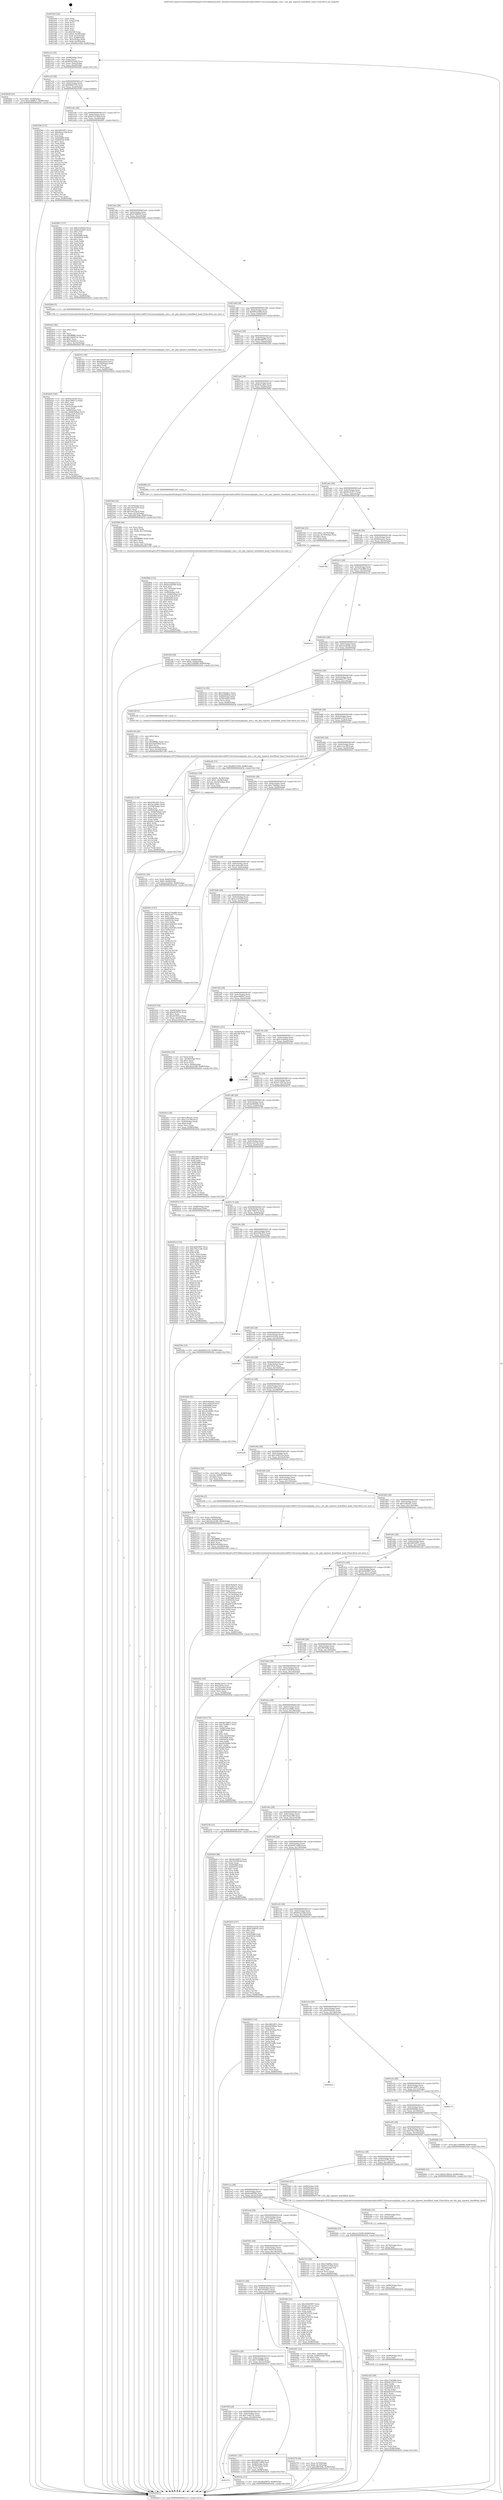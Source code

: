 digraph "0x4019e0" {
  label = "0x4019e0 (/mnt/c/Users/mathe/Desktop/tcc/POCII/binaries/extr_linuxdriversnetwirelessbroadcombrcm80211brcmsmacphyphy_cmn.c_wlc_phy_txpower_boardlimit_band_Final-ollvm.out::main(0))"
  labelloc = "t"
  node[shape=record]

  Entry [label="",width=0.3,height=0.3,shape=circle,fillcolor=black,style=filled]
  "0x401a12" [label="{
     0x401a12 [32]\l
     | [instrs]\l
     &nbsp;&nbsp;0x401a12 \<+6\>: mov -0x98(%rbp),%eax\l
     &nbsp;&nbsp;0x401a18 \<+2\>: mov %eax,%ecx\l
     &nbsp;&nbsp;0x401a1a \<+6\>: sub $0x80931004,%ecx\l
     &nbsp;&nbsp;0x401a20 \<+6\>: mov %eax,-0x9c(%rbp)\l
     &nbsp;&nbsp;0x401a26 \<+6\>: mov %ecx,-0xa0(%rbp)\l
     &nbsp;&nbsp;0x401a2c \<+6\>: je 0000000000402b04 \<main+0x1124\>\l
  }"]
  "0x402b04" [label="{
     0x402b04 [22]\l
     | [instrs]\l
     &nbsp;&nbsp;0x402b04 \<+7\>: movl $0x0,-0x38(%rbp)\l
     &nbsp;&nbsp;0x402b0b \<+10\>: movl $0xce46f8a7,-0x98(%rbp)\l
     &nbsp;&nbsp;0x402b15 \<+5\>: jmp 0000000000402d3d \<main+0x135d\>\l
  }"]
  "0x401a32" [label="{
     0x401a32 [28]\l
     | [instrs]\l
     &nbsp;&nbsp;0x401a32 \<+5\>: jmp 0000000000401a37 \<main+0x57\>\l
     &nbsp;&nbsp;0x401a37 \<+6\>: mov -0x9c(%rbp),%eax\l
     &nbsp;&nbsp;0x401a3d \<+5\>: sub $0x8460c532,%eax\l
     &nbsp;&nbsp;0x401a42 \<+6\>: mov %eax,-0xa4(%rbp)\l
     &nbsp;&nbsp;0x401a48 \<+6\>: je 000000000040259d \<main+0xbbd\>\l
  }"]
  Exit [label="",width=0.3,height=0.3,shape=circle,fillcolor=black,style=filled,peripheries=2]
  "0x40259d" [label="{
     0x40259d [137]\l
     | [instrs]\l
     &nbsp;&nbsp;0x40259d \<+5\>: mov $0x2681697c,%eax\l
     &nbsp;&nbsp;0x4025a2 \<+5\>: mov $0x40aa150d,%ecx\l
     &nbsp;&nbsp;0x4025a7 \<+2\>: mov $0x1,%dl\l
     &nbsp;&nbsp;0x4025a9 \<+2\>: xor %esi,%esi\l
     &nbsp;&nbsp;0x4025ab \<+7\>: mov 0x405068,%edi\l
     &nbsp;&nbsp;0x4025b2 \<+8\>: mov 0x405054,%r8d\l
     &nbsp;&nbsp;0x4025ba \<+3\>: sub $0x1,%esi\l
     &nbsp;&nbsp;0x4025bd \<+3\>: mov %edi,%r9d\l
     &nbsp;&nbsp;0x4025c0 \<+3\>: add %esi,%r9d\l
     &nbsp;&nbsp;0x4025c3 \<+4\>: imul %r9d,%edi\l
     &nbsp;&nbsp;0x4025c7 \<+3\>: and $0x1,%edi\l
     &nbsp;&nbsp;0x4025ca \<+3\>: cmp $0x0,%edi\l
     &nbsp;&nbsp;0x4025cd \<+4\>: sete %r10b\l
     &nbsp;&nbsp;0x4025d1 \<+4\>: cmp $0xa,%r8d\l
     &nbsp;&nbsp;0x4025d5 \<+4\>: setl %r11b\l
     &nbsp;&nbsp;0x4025d9 \<+3\>: mov %r10b,%bl\l
     &nbsp;&nbsp;0x4025dc \<+3\>: xor $0xff,%bl\l
     &nbsp;&nbsp;0x4025df \<+3\>: mov %r11b,%r14b\l
     &nbsp;&nbsp;0x4025e2 \<+4\>: xor $0xff,%r14b\l
     &nbsp;&nbsp;0x4025e6 \<+3\>: xor $0x0,%dl\l
     &nbsp;&nbsp;0x4025e9 \<+3\>: mov %bl,%r15b\l
     &nbsp;&nbsp;0x4025ec \<+4\>: and $0x0,%r15b\l
     &nbsp;&nbsp;0x4025f0 \<+3\>: and %dl,%r10b\l
     &nbsp;&nbsp;0x4025f3 \<+3\>: mov %r14b,%r12b\l
     &nbsp;&nbsp;0x4025f6 \<+4\>: and $0x0,%r12b\l
     &nbsp;&nbsp;0x4025fa \<+3\>: and %dl,%r11b\l
     &nbsp;&nbsp;0x4025fd \<+3\>: or %r10b,%r15b\l
     &nbsp;&nbsp;0x402600 \<+3\>: or %r11b,%r12b\l
     &nbsp;&nbsp;0x402603 \<+3\>: xor %r12b,%r15b\l
     &nbsp;&nbsp;0x402606 \<+3\>: or %r14b,%bl\l
     &nbsp;&nbsp;0x402609 \<+3\>: xor $0xff,%bl\l
     &nbsp;&nbsp;0x40260c \<+3\>: or $0x0,%dl\l
     &nbsp;&nbsp;0x40260f \<+2\>: and %dl,%bl\l
     &nbsp;&nbsp;0x402611 \<+3\>: or %bl,%r15b\l
     &nbsp;&nbsp;0x402614 \<+4\>: test $0x1,%r15b\l
     &nbsp;&nbsp;0x402618 \<+3\>: cmovne %ecx,%eax\l
     &nbsp;&nbsp;0x40261b \<+6\>: mov %eax,-0x98(%rbp)\l
     &nbsp;&nbsp;0x402621 \<+5\>: jmp 0000000000402d3d \<main+0x135d\>\l
  }"]
  "0x401a4e" [label="{
     0x401a4e [28]\l
     | [instrs]\l
     &nbsp;&nbsp;0x401a4e \<+5\>: jmp 0000000000401a53 \<main+0x73\>\l
     &nbsp;&nbsp;0x401a53 \<+6\>: mov -0x9c(%rbp),%eax\l
     &nbsp;&nbsp;0x401a59 \<+5\>: sub $0x87c5744d,%eax\l
     &nbsp;&nbsp;0x401a5e \<+6\>: mov %eax,-0xa8(%rbp)\l
     &nbsp;&nbsp;0x401a64 \<+6\>: je 0000000000402801 \<main+0xe21\>\l
  }"]
  "0x402a3d" [label="{
     0x402a3d [149]\l
     | [instrs]\l
     &nbsp;&nbsp;0x402a3d \<+5\>: mov $0xa37de986,%esi\l
     &nbsp;&nbsp;0x402a42 \<+5\>: mov $0xbd519513,%eax\l
     &nbsp;&nbsp;0x402a47 \<+3\>: mov $0x1,%r9b\l
     &nbsp;&nbsp;0x402a4a \<+8\>: mov 0x405068,%r10d\l
     &nbsp;&nbsp;0x402a52 \<+8\>: mov 0x405054,%r11d\l
     &nbsp;&nbsp;0x402a5a \<+3\>: mov %r10d,%ebx\l
     &nbsp;&nbsp;0x402a5d \<+6\>: add $0xb2b51d1f,%ebx\l
     &nbsp;&nbsp;0x402a63 \<+3\>: sub $0x1,%ebx\l
     &nbsp;&nbsp;0x402a66 \<+6\>: sub $0xb2b51d1f,%ebx\l
     &nbsp;&nbsp;0x402a6c \<+4\>: imul %ebx,%r10d\l
     &nbsp;&nbsp;0x402a70 \<+4\>: and $0x1,%r10d\l
     &nbsp;&nbsp;0x402a74 \<+4\>: cmp $0x0,%r10d\l
     &nbsp;&nbsp;0x402a78 \<+4\>: sete %r14b\l
     &nbsp;&nbsp;0x402a7c \<+4\>: cmp $0xa,%r11d\l
     &nbsp;&nbsp;0x402a80 \<+4\>: setl %r15b\l
     &nbsp;&nbsp;0x402a84 \<+3\>: mov %r14b,%r12b\l
     &nbsp;&nbsp;0x402a87 \<+4\>: xor $0xff,%r12b\l
     &nbsp;&nbsp;0x402a8b \<+3\>: mov %r15b,%r13b\l
     &nbsp;&nbsp;0x402a8e \<+4\>: xor $0xff,%r13b\l
     &nbsp;&nbsp;0x402a92 \<+4\>: xor $0x0,%r9b\l
     &nbsp;&nbsp;0x402a96 \<+3\>: mov %r12b,%cl\l
     &nbsp;&nbsp;0x402a99 \<+3\>: and $0x0,%cl\l
     &nbsp;&nbsp;0x402a9c \<+3\>: and %r9b,%r14b\l
     &nbsp;&nbsp;0x402a9f \<+3\>: mov %r13b,%dl\l
     &nbsp;&nbsp;0x402aa2 \<+3\>: and $0x0,%dl\l
     &nbsp;&nbsp;0x402aa5 \<+3\>: and %r9b,%r15b\l
     &nbsp;&nbsp;0x402aa8 \<+3\>: or %r14b,%cl\l
     &nbsp;&nbsp;0x402aab \<+3\>: or %r15b,%dl\l
     &nbsp;&nbsp;0x402aae \<+2\>: xor %dl,%cl\l
     &nbsp;&nbsp;0x402ab0 \<+3\>: or %r13b,%r12b\l
     &nbsp;&nbsp;0x402ab3 \<+4\>: xor $0xff,%r12b\l
     &nbsp;&nbsp;0x402ab7 \<+4\>: or $0x0,%r9b\l
     &nbsp;&nbsp;0x402abb \<+3\>: and %r9b,%r12b\l
     &nbsp;&nbsp;0x402abe \<+3\>: or %r12b,%cl\l
     &nbsp;&nbsp;0x402ac1 \<+3\>: test $0x1,%cl\l
     &nbsp;&nbsp;0x402ac4 \<+3\>: cmovne %eax,%esi\l
     &nbsp;&nbsp;0x402ac7 \<+6\>: mov %esi,-0x98(%rbp)\l
     &nbsp;&nbsp;0x402acd \<+5\>: jmp 0000000000402d3d \<main+0x135d\>\l
  }"]
  "0x402801" [label="{
     0x402801 [137]\l
     | [instrs]\l
     &nbsp;&nbsp;0x402801 \<+5\>: mov $0xcf1d44ed,%eax\l
     &nbsp;&nbsp;0x402806 \<+5\>: mov $0x8c4ca8e5,%ecx\l
     &nbsp;&nbsp;0x40280b \<+2\>: mov $0x1,%dl\l
     &nbsp;&nbsp;0x40280d \<+2\>: xor %esi,%esi\l
     &nbsp;&nbsp;0x40280f \<+7\>: mov 0x405068,%edi\l
     &nbsp;&nbsp;0x402816 \<+8\>: mov 0x405054,%r8d\l
     &nbsp;&nbsp;0x40281e \<+3\>: sub $0x1,%esi\l
     &nbsp;&nbsp;0x402821 \<+3\>: mov %edi,%r9d\l
     &nbsp;&nbsp;0x402824 \<+3\>: add %esi,%r9d\l
     &nbsp;&nbsp;0x402827 \<+4\>: imul %r9d,%edi\l
     &nbsp;&nbsp;0x40282b \<+3\>: and $0x1,%edi\l
     &nbsp;&nbsp;0x40282e \<+3\>: cmp $0x0,%edi\l
     &nbsp;&nbsp;0x402831 \<+4\>: sete %r10b\l
     &nbsp;&nbsp;0x402835 \<+4\>: cmp $0xa,%r8d\l
     &nbsp;&nbsp;0x402839 \<+4\>: setl %r11b\l
     &nbsp;&nbsp;0x40283d \<+3\>: mov %r10b,%bl\l
     &nbsp;&nbsp;0x402840 \<+3\>: xor $0xff,%bl\l
     &nbsp;&nbsp;0x402843 \<+3\>: mov %r11b,%r14b\l
     &nbsp;&nbsp;0x402846 \<+4\>: xor $0xff,%r14b\l
     &nbsp;&nbsp;0x40284a \<+3\>: xor $0x0,%dl\l
     &nbsp;&nbsp;0x40284d \<+3\>: mov %bl,%r15b\l
     &nbsp;&nbsp;0x402850 \<+4\>: and $0x0,%r15b\l
     &nbsp;&nbsp;0x402854 \<+3\>: and %dl,%r10b\l
     &nbsp;&nbsp;0x402857 \<+3\>: mov %r14b,%r12b\l
     &nbsp;&nbsp;0x40285a \<+4\>: and $0x0,%r12b\l
     &nbsp;&nbsp;0x40285e \<+3\>: and %dl,%r11b\l
     &nbsp;&nbsp;0x402861 \<+3\>: or %r10b,%r15b\l
     &nbsp;&nbsp;0x402864 \<+3\>: or %r11b,%r12b\l
     &nbsp;&nbsp;0x402867 \<+3\>: xor %r12b,%r15b\l
     &nbsp;&nbsp;0x40286a \<+3\>: or %r14b,%bl\l
     &nbsp;&nbsp;0x40286d \<+3\>: xor $0xff,%bl\l
     &nbsp;&nbsp;0x402870 \<+3\>: or $0x0,%dl\l
     &nbsp;&nbsp;0x402873 \<+2\>: and %dl,%bl\l
     &nbsp;&nbsp;0x402875 \<+3\>: or %bl,%r15b\l
     &nbsp;&nbsp;0x402878 \<+4\>: test $0x1,%r15b\l
     &nbsp;&nbsp;0x40287c \<+3\>: cmovne %ecx,%eax\l
     &nbsp;&nbsp;0x40287f \<+6\>: mov %eax,-0x98(%rbp)\l
     &nbsp;&nbsp;0x402885 \<+5\>: jmp 0000000000402d3d \<main+0x135d\>\l
  }"]
  "0x401a6a" [label="{
     0x401a6a [28]\l
     | [instrs]\l
     &nbsp;&nbsp;0x401a6a \<+5\>: jmp 0000000000401a6f \<main+0x8f\>\l
     &nbsp;&nbsp;0x401a6f \<+6\>: mov -0x9c(%rbp),%eax\l
     &nbsp;&nbsp;0x401a75 \<+5\>: sub $0x87d985f5,%eax\l
     &nbsp;&nbsp;0x401a7a \<+6\>: mov %eax,-0xac(%rbp)\l
     &nbsp;&nbsp;0x401a80 \<+6\>: je 00000000004024bb \<main+0xadb\>\l
  }"]
  "0x402a2e" [label="{
     0x402a2e [15]\l
     | [instrs]\l
     &nbsp;&nbsp;0x402a2e \<+7\>: mov -0x90(%rbp),%rcx\l
     &nbsp;&nbsp;0x402a35 \<+3\>: mov %rcx,%rdi\l
     &nbsp;&nbsp;0x402a38 \<+5\>: call 0000000000401030 \<free@plt\>\l
     | [calls]\l
     &nbsp;&nbsp;0x401030 \{1\} (unknown)\l
  }"]
  "0x4024bb" [label="{
     0x4024bb [5]\l
     | [instrs]\l
     &nbsp;&nbsp;0x4024bb \<+5\>: call 0000000000401160 \<next_i\>\l
     | [calls]\l
     &nbsp;&nbsp;0x401160 \{1\} (/mnt/c/Users/mathe/Desktop/tcc/POCII/binaries/extr_linuxdriversnetwirelessbroadcombrcm80211brcmsmacphyphy_cmn.c_wlc_phy_txpower_boardlimit_band_Final-ollvm.out::next_i)\l
  }"]
  "0x401a86" [label="{
     0x401a86 [28]\l
     | [instrs]\l
     &nbsp;&nbsp;0x401a86 \<+5\>: jmp 0000000000401a8b \<main+0xab\>\l
     &nbsp;&nbsp;0x401a8b \<+6\>: mov -0x9c(%rbp),%eax\l
     &nbsp;&nbsp;0x401a91 \<+5\>: sub $0x892cc694,%eax\l
     &nbsp;&nbsp;0x401a96 \<+6\>: mov %eax,-0xb0(%rbp)\l
     &nbsp;&nbsp;0x401a9c \<+6\>: je 0000000000401f7c \<main+0x59c\>\l
  }"]
  "0x402a22" [label="{
     0x402a22 [12]\l
     | [instrs]\l
     &nbsp;&nbsp;0x402a22 \<+4\>: mov -0x80(%rbp),%rcx\l
     &nbsp;&nbsp;0x402a26 \<+3\>: mov %rcx,%rdi\l
     &nbsp;&nbsp;0x402a29 \<+5\>: call 0000000000401030 \<free@plt\>\l
     | [calls]\l
     &nbsp;&nbsp;0x401030 \{1\} (unknown)\l
  }"]
  "0x401f7c" [label="{
     0x401f7c [30]\l
     | [instrs]\l
     &nbsp;&nbsp;0x401f7c \<+5\>: mov $0x7462013d,%eax\l
     &nbsp;&nbsp;0x401f81 \<+5\>: mov $0x8faafaa5,%ecx\l
     &nbsp;&nbsp;0x401f86 \<+3\>: mov -0x34(%rbp),%edx\l
     &nbsp;&nbsp;0x401f89 \<+3\>: cmp $0x2,%edx\l
     &nbsp;&nbsp;0x401f8c \<+3\>: cmovne %ecx,%eax\l
     &nbsp;&nbsp;0x401f8f \<+6\>: mov %eax,-0x98(%rbp)\l
     &nbsp;&nbsp;0x401f95 \<+5\>: jmp 0000000000402d3d \<main+0x135d\>\l
  }"]
  "0x401aa2" [label="{
     0x401aa2 [28]\l
     | [instrs]\l
     &nbsp;&nbsp;0x401aa2 \<+5\>: jmp 0000000000401aa7 \<main+0xc7\>\l
     &nbsp;&nbsp;0x401aa7 \<+6\>: mov -0x9c(%rbp),%eax\l
     &nbsp;&nbsp;0x401aad \<+5\>: sub $0x8ba06f7b,%eax\l
     &nbsp;&nbsp;0x401ab2 \<+6\>: mov %eax,-0xb4(%rbp)\l
     &nbsp;&nbsp;0x401ab8 \<+6\>: je 00000000004023bb \<main+0x9db\>\l
  }"]
  "0x402d3d" [label="{
     0x402d3d [5]\l
     | [instrs]\l
     &nbsp;&nbsp;0x402d3d \<+5\>: jmp 0000000000401a12 \<main+0x32\>\l
  }"]
  "0x4019e0" [label="{
     0x4019e0 [50]\l
     | [instrs]\l
     &nbsp;&nbsp;0x4019e0 \<+1\>: push %rbp\l
     &nbsp;&nbsp;0x4019e1 \<+3\>: mov %rsp,%rbp\l
     &nbsp;&nbsp;0x4019e4 \<+2\>: push %r15\l
     &nbsp;&nbsp;0x4019e6 \<+2\>: push %r14\l
     &nbsp;&nbsp;0x4019e8 \<+2\>: push %r13\l
     &nbsp;&nbsp;0x4019ea \<+2\>: push %r12\l
     &nbsp;&nbsp;0x4019ec \<+1\>: push %rbx\l
     &nbsp;&nbsp;0x4019ed \<+7\>: sub $0x168,%rsp\l
     &nbsp;&nbsp;0x4019f4 \<+7\>: movl $0x0,-0x38(%rbp)\l
     &nbsp;&nbsp;0x4019fb \<+3\>: mov %edi,-0x3c(%rbp)\l
     &nbsp;&nbsp;0x4019fe \<+4\>: mov %rsi,-0x48(%rbp)\l
     &nbsp;&nbsp;0x401a02 \<+3\>: mov -0x3c(%rbp),%edi\l
     &nbsp;&nbsp;0x401a05 \<+3\>: mov %edi,-0x34(%rbp)\l
     &nbsp;&nbsp;0x401a08 \<+10\>: movl $0x892cc694,-0x98(%rbp)\l
  }"]
  "0x402a16" [label="{
     0x402a16 [12]\l
     | [instrs]\l
     &nbsp;&nbsp;0x402a16 \<+4\>: mov -0x70(%rbp),%rcx\l
     &nbsp;&nbsp;0x402a1a \<+3\>: mov %rcx,%rdi\l
     &nbsp;&nbsp;0x402a1d \<+5\>: call 0000000000401030 \<free@plt\>\l
     | [calls]\l
     &nbsp;&nbsp;0x401030 \{1\} (unknown)\l
  }"]
  "0x4023bb" [label="{
     0x4023bb [34]\l
     | [instrs]\l
     &nbsp;&nbsp;0x4023bb \<+3\>: mov -0x74(%rbp),%eax\l
     &nbsp;&nbsp;0x4023be \<+5\>: sub $0x10ec5bc9,%eax\l
     &nbsp;&nbsp;0x4023c3 \<+3\>: add $0x1,%eax\l
     &nbsp;&nbsp;0x4023c6 \<+5\>: add $0x10ec5bc9,%eax\l
     &nbsp;&nbsp;0x4023cb \<+3\>: mov %eax,-0x74(%rbp)\l
     &nbsp;&nbsp;0x4023ce \<+10\>: movl $0x2f8f7b9b,-0x98(%rbp)\l
     &nbsp;&nbsp;0x4023d8 \<+5\>: jmp 0000000000402d3d \<main+0x135d\>\l
  }"]
  "0x401abe" [label="{
     0x401abe [28]\l
     | [instrs]\l
     &nbsp;&nbsp;0x401abe \<+5\>: jmp 0000000000401ac3 \<main+0xe3\>\l
     &nbsp;&nbsp;0x401ac3 \<+6\>: mov -0x9c(%rbp),%eax\l
     &nbsp;&nbsp;0x401ac9 \<+5\>: sub $0x8c4ca8e5,%eax\l
     &nbsp;&nbsp;0x401ace \<+6\>: mov %eax,-0xb8(%rbp)\l
     &nbsp;&nbsp;0x401ad4 \<+6\>: je 000000000040288a \<main+0xeaa\>\l
  }"]
  "0x402a0a" [label="{
     0x402a0a [12]\l
     | [instrs]\l
     &nbsp;&nbsp;0x402a0a \<+4\>: mov -0x60(%rbp),%rcx\l
     &nbsp;&nbsp;0x402a0e \<+3\>: mov %rcx,%rdi\l
     &nbsp;&nbsp;0x402a11 \<+5\>: call 0000000000401030 \<free@plt\>\l
     | [calls]\l
     &nbsp;&nbsp;0x401030 \{1\} (unknown)\l
  }"]
  "0x40288a" [label="{
     0x40288a [5]\l
     | [instrs]\l
     &nbsp;&nbsp;0x40288a \<+5\>: call 0000000000401160 \<next_i\>\l
     | [calls]\l
     &nbsp;&nbsp;0x401160 \{1\} (/mnt/c/Users/mathe/Desktop/tcc/POCII/binaries/extr_linuxdriversnetwirelessbroadcombrcm80211brcmsmacphyphy_cmn.c_wlc_phy_txpower_boardlimit_band_Final-ollvm.out::next_i)\l
  }"]
  "0x401ada" [label="{
     0x401ada [28]\l
     | [instrs]\l
     &nbsp;&nbsp;0x401ada \<+5\>: jmp 0000000000401adf \<main+0xff\>\l
     &nbsp;&nbsp;0x401adf \<+6\>: mov -0x9c(%rbp),%eax\l
     &nbsp;&nbsp;0x401ae5 \<+5\>: sub $0x8e14c617,%eax\l
     &nbsp;&nbsp;0x401aea \<+6\>: mov %eax,-0xbc(%rbp)\l
     &nbsp;&nbsp;0x401af0 \<+6\>: je 00000000004023dd \<main+0x9fd\>\l
  }"]
  "0x4028bb" [label="{
     0x4028bb [112]\l
     | [instrs]\l
     &nbsp;&nbsp;0x4028bb \<+5\>: mov $0xcf1d44ed,%ecx\l
     &nbsp;&nbsp;0x4028c0 \<+5\>: mov $0x6e2d0596,%edx\l
     &nbsp;&nbsp;0x4028c5 \<+2\>: xor %esi,%esi\l
     &nbsp;&nbsp;0x4028c7 \<+6\>: mov -0x174(%rbp),%edi\l
     &nbsp;&nbsp;0x4028cd \<+3\>: imul %eax,%edi\l
     &nbsp;&nbsp;0x4028d0 \<+7\>: mov -0x90(%rbp),%r8\l
     &nbsp;&nbsp;0x4028d7 \<+7\>: movslq -0x94(%rbp),%r9\l
     &nbsp;&nbsp;0x4028de \<+4\>: mov %edi,(%r8,%r9,4)\l
     &nbsp;&nbsp;0x4028e2 \<+7\>: mov 0x405068,%eax\l
     &nbsp;&nbsp;0x4028e9 \<+7\>: mov 0x405054,%edi\l
     &nbsp;&nbsp;0x4028f0 \<+3\>: sub $0x1,%esi\l
     &nbsp;&nbsp;0x4028f3 \<+3\>: mov %eax,%r10d\l
     &nbsp;&nbsp;0x4028f6 \<+3\>: add %esi,%r10d\l
     &nbsp;&nbsp;0x4028f9 \<+4\>: imul %r10d,%eax\l
     &nbsp;&nbsp;0x4028fd \<+3\>: and $0x1,%eax\l
     &nbsp;&nbsp;0x402900 \<+3\>: cmp $0x0,%eax\l
     &nbsp;&nbsp;0x402903 \<+4\>: sete %r11b\l
     &nbsp;&nbsp;0x402907 \<+3\>: cmp $0xa,%edi\l
     &nbsp;&nbsp;0x40290a \<+3\>: setl %bl\l
     &nbsp;&nbsp;0x40290d \<+3\>: mov %r11b,%r14b\l
     &nbsp;&nbsp;0x402910 \<+3\>: and %bl,%r14b\l
     &nbsp;&nbsp;0x402913 \<+3\>: xor %bl,%r11b\l
     &nbsp;&nbsp;0x402916 \<+3\>: or %r11b,%r14b\l
     &nbsp;&nbsp;0x402919 \<+4\>: test $0x1,%r14b\l
     &nbsp;&nbsp;0x40291d \<+3\>: cmovne %edx,%ecx\l
     &nbsp;&nbsp;0x402920 \<+6\>: mov %ecx,-0x98(%rbp)\l
     &nbsp;&nbsp;0x402926 \<+5\>: jmp 0000000000402d3d \<main+0x135d\>\l
  }"]
  "0x4023dd" [label="{
     0x4023dd [23]\l
     | [instrs]\l
     &nbsp;&nbsp;0x4023dd \<+7\>: movl $0x1,-0x78(%rbp)\l
     &nbsp;&nbsp;0x4023e4 \<+4\>: movslq -0x78(%rbp),%rax\l
     &nbsp;&nbsp;0x4023e8 \<+4\>: shl $0x2,%rax\l
     &nbsp;&nbsp;0x4023ec \<+3\>: mov %rax,%rdi\l
     &nbsp;&nbsp;0x4023ef \<+5\>: call 0000000000401050 \<malloc@plt\>\l
     | [calls]\l
     &nbsp;&nbsp;0x401050 \{1\} (unknown)\l
  }"]
  "0x401af6" [label="{
     0x401af6 [28]\l
     | [instrs]\l
     &nbsp;&nbsp;0x401af6 \<+5\>: jmp 0000000000401afb \<main+0x11b\>\l
     &nbsp;&nbsp;0x401afb \<+6\>: mov -0x9c(%rbp),%eax\l
     &nbsp;&nbsp;0x401b01 \<+5\>: sub $0x8faafaa5,%eax\l
     &nbsp;&nbsp;0x401b06 \<+6\>: mov %eax,-0xc0(%rbp)\l
     &nbsp;&nbsp;0x401b0c \<+6\>: je 0000000000401f9a \<main+0x5ba\>\l
  }"]
  "0x40288f" [label="{
     0x40288f [44]\l
     | [instrs]\l
     &nbsp;&nbsp;0x40288f \<+2\>: xor %ecx,%ecx\l
     &nbsp;&nbsp;0x402891 \<+5\>: mov $0x2,%edx\l
     &nbsp;&nbsp;0x402896 \<+6\>: mov %edx,-0x170(%rbp)\l
     &nbsp;&nbsp;0x40289c \<+1\>: cltd\l
     &nbsp;&nbsp;0x40289d \<+6\>: mov -0x170(%rbp),%esi\l
     &nbsp;&nbsp;0x4028a3 \<+2\>: idiv %esi\l
     &nbsp;&nbsp;0x4028a5 \<+6\>: imul $0xfffffffe,%edx,%edx\l
     &nbsp;&nbsp;0x4028ab \<+3\>: sub $0x1,%ecx\l
     &nbsp;&nbsp;0x4028ae \<+2\>: sub %ecx,%edx\l
     &nbsp;&nbsp;0x4028b0 \<+6\>: mov %edx,-0x174(%rbp)\l
     &nbsp;&nbsp;0x4028b6 \<+5\>: call 0000000000401160 \<next_i\>\l
     | [calls]\l
     &nbsp;&nbsp;0x401160 \{1\} (/mnt/c/Users/mathe/Desktop/tcc/POCII/binaries/extr_linuxdriversnetwirelessbroadcombrcm80211brcmsmacphyphy_cmn.c_wlc_phy_txpower_boardlimit_band_Final-ollvm.out::next_i)\l
  }"]
  "0x401f9a" [label="{
     0x401f9a\l
  }", style=dashed]
  "0x401b12" [label="{
     0x401b12 [28]\l
     | [instrs]\l
     &nbsp;&nbsp;0x401b12 \<+5\>: jmp 0000000000401b17 \<main+0x137\>\l
     &nbsp;&nbsp;0x401b17 \<+6\>: mov -0x9c(%rbp),%eax\l
     &nbsp;&nbsp;0x401b1d \<+5\>: sub $0xa37de986,%eax\l
     &nbsp;&nbsp;0x401b22 \<+6\>: mov %eax,-0xc4(%rbp)\l
     &nbsp;&nbsp;0x401b28 \<+6\>: je 0000000000402ce5 \<main+0x1305\>\l
  }"]
  "0x4026c0" [label="{
     0x4026c0 [32]\l
     | [instrs]\l
     &nbsp;&nbsp;0x4026c0 \<+7\>: mov %rax,-0x90(%rbp)\l
     &nbsp;&nbsp;0x4026c7 \<+10\>: movl $0x0,-0x94(%rbp)\l
     &nbsp;&nbsp;0x4026d1 \<+10\>: movl $0x3fa22390,-0x98(%rbp)\l
     &nbsp;&nbsp;0x4026db \<+5\>: jmp 0000000000402d3d \<main+0x135d\>\l
  }"]
  "0x402ce5" [label="{
     0x402ce5\l
  }", style=dashed]
  "0x401b2e" [label="{
     0x401b2e [28]\l
     | [instrs]\l
     &nbsp;&nbsp;0x401b2e \<+5\>: jmp 0000000000401b33 \<main+0x153\>\l
     &nbsp;&nbsp;0x401b33 \<+6\>: mov -0x9c(%rbp),%eax\l
     &nbsp;&nbsp;0x401b39 \<+5\>: sub $0xa3c4d3dc,%eax\l
     &nbsp;&nbsp;0x401b3e \<+6\>: mov %eax,-0xc8(%rbp)\l
     &nbsp;&nbsp;0x401b44 \<+6\>: je 000000000040211b \<main+0x73b\>\l
  }"]
  "0x4024e8" [label="{
     0x4024e8 [166]\l
     | [instrs]\l
     &nbsp;&nbsp;0x4024e8 \<+5\>: mov $0xf5216334,%ecx\l
     &nbsp;&nbsp;0x4024ed \<+5\>: mov $0xe76f017a,%edx\l
     &nbsp;&nbsp;0x4024f2 \<+3\>: mov $0x1,%sil\l
     &nbsp;&nbsp;0x4024f5 \<+2\>: xor %edi,%edi\l
     &nbsp;&nbsp;0x4024f7 \<+7\>: mov -0x16c(%rbp),%r8d\l
     &nbsp;&nbsp;0x4024fe \<+4\>: imul %eax,%r8d\l
     &nbsp;&nbsp;0x402502 \<+4\>: mov -0x80(%rbp),%r9\l
     &nbsp;&nbsp;0x402506 \<+7\>: movslq -0x84(%rbp),%r10\l
     &nbsp;&nbsp;0x40250d \<+4\>: mov %r8d,(%r9,%r10,4)\l
     &nbsp;&nbsp;0x402511 \<+7\>: mov 0x405068,%eax\l
     &nbsp;&nbsp;0x402518 \<+8\>: mov 0x405054,%r8d\l
     &nbsp;&nbsp;0x402520 \<+3\>: sub $0x1,%edi\l
     &nbsp;&nbsp;0x402523 \<+3\>: mov %eax,%r11d\l
     &nbsp;&nbsp;0x402526 \<+3\>: add %edi,%r11d\l
     &nbsp;&nbsp;0x402529 \<+4\>: imul %r11d,%eax\l
     &nbsp;&nbsp;0x40252d \<+3\>: and $0x1,%eax\l
     &nbsp;&nbsp;0x402530 \<+3\>: cmp $0x0,%eax\l
     &nbsp;&nbsp;0x402533 \<+3\>: sete %bl\l
     &nbsp;&nbsp;0x402536 \<+4\>: cmp $0xa,%r8d\l
     &nbsp;&nbsp;0x40253a \<+4\>: setl %r14b\l
     &nbsp;&nbsp;0x40253e \<+3\>: mov %bl,%r15b\l
     &nbsp;&nbsp;0x402541 \<+4\>: xor $0xff,%r15b\l
     &nbsp;&nbsp;0x402545 \<+3\>: mov %r14b,%r12b\l
     &nbsp;&nbsp;0x402548 \<+4\>: xor $0xff,%r12b\l
     &nbsp;&nbsp;0x40254c \<+4\>: xor $0x1,%sil\l
     &nbsp;&nbsp;0x402550 \<+3\>: mov %r15b,%r13b\l
     &nbsp;&nbsp;0x402553 \<+4\>: and $0xff,%r13b\l
     &nbsp;&nbsp;0x402557 \<+3\>: and %sil,%bl\l
     &nbsp;&nbsp;0x40255a \<+3\>: mov %r12b,%al\l
     &nbsp;&nbsp;0x40255d \<+2\>: and $0xff,%al\l
     &nbsp;&nbsp;0x40255f \<+3\>: and %sil,%r14b\l
     &nbsp;&nbsp;0x402562 \<+3\>: or %bl,%r13b\l
     &nbsp;&nbsp;0x402565 \<+3\>: or %r14b,%al\l
     &nbsp;&nbsp;0x402568 \<+3\>: xor %al,%r13b\l
     &nbsp;&nbsp;0x40256b \<+3\>: or %r12b,%r15b\l
     &nbsp;&nbsp;0x40256e \<+4\>: xor $0xff,%r15b\l
     &nbsp;&nbsp;0x402572 \<+4\>: or $0x1,%sil\l
     &nbsp;&nbsp;0x402576 \<+3\>: and %sil,%r15b\l
     &nbsp;&nbsp;0x402579 \<+3\>: or %r15b,%r13b\l
     &nbsp;&nbsp;0x40257c \<+4\>: test $0x1,%r13b\l
     &nbsp;&nbsp;0x402580 \<+3\>: cmovne %edx,%ecx\l
     &nbsp;&nbsp;0x402583 \<+6\>: mov %ecx,-0x98(%rbp)\l
     &nbsp;&nbsp;0x402589 \<+5\>: jmp 0000000000402d3d \<main+0x135d\>\l
  }"]
  "0x40211b" [label="{
     0x40211b [30]\l
     | [instrs]\l
     &nbsp;&nbsp;0x40211b \<+5\>: mov $0x74f3ddc1,%eax\l
     &nbsp;&nbsp;0x402120 \<+5\>: mov $0xda08404e,%ecx\l
     &nbsp;&nbsp;0x402125 \<+3\>: mov -0x64(%rbp),%edx\l
     &nbsp;&nbsp;0x402128 \<+3\>: cmp -0x54(%rbp),%edx\l
     &nbsp;&nbsp;0x40212b \<+3\>: cmovl %ecx,%eax\l
     &nbsp;&nbsp;0x40212e \<+6\>: mov %eax,-0x98(%rbp)\l
     &nbsp;&nbsp;0x402134 \<+5\>: jmp 0000000000402d3d \<main+0x135d\>\l
  }"]
  "0x401b4a" [label="{
     0x401b4a [28]\l
     | [instrs]\l
     &nbsp;&nbsp;0x401b4a \<+5\>: jmp 0000000000401b4f \<main+0x16f\>\l
     &nbsp;&nbsp;0x401b4f \<+6\>: mov -0x9c(%rbp),%eax\l
     &nbsp;&nbsp;0x401b55 \<+5\>: sub $0xa9fdc377,%eax\l
     &nbsp;&nbsp;0x401b5a \<+6\>: mov %eax,-0xcc(%rbp)\l
     &nbsp;&nbsp;0x401b60 \<+6\>: je 000000000040218f \<main+0x7af\>\l
  }"]
  "0x4024c0" [label="{
     0x4024c0 [40]\l
     | [instrs]\l
     &nbsp;&nbsp;0x4024c0 \<+5\>: mov $0x2,%ecx\l
     &nbsp;&nbsp;0x4024c5 \<+1\>: cltd\l
     &nbsp;&nbsp;0x4024c6 \<+2\>: idiv %ecx\l
     &nbsp;&nbsp;0x4024c8 \<+6\>: imul $0xfffffffe,%edx,%ecx\l
     &nbsp;&nbsp;0x4024ce \<+6\>: add $0x1b0d0141,%ecx\l
     &nbsp;&nbsp;0x4024d4 \<+3\>: add $0x1,%ecx\l
     &nbsp;&nbsp;0x4024d7 \<+6\>: sub $0x1b0d0141,%ecx\l
     &nbsp;&nbsp;0x4024dd \<+6\>: mov %ecx,-0x16c(%rbp)\l
     &nbsp;&nbsp;0x4024e3 \<+5\>: call 0000000000401160 \<next_i\>\l
     | [calls]\l
     &nbsp;&nbsp;0x401160 \{1\} (/mnt/c/Users/mathe/Desktop/tcc/POCII/binaries/extr_linuxdriversnetwirelessbroadcombrcm80211brcmsmacphyphy_cmn.c_wlc_phy_txpower_boardlimit_band_Final-ollvm.out::next_i)\l
  }"]
  "0x40218f" [label="{
     0x40218f [5]\l
     | [instrs]\l
     &nbsp;&nbsp;0x40218f \<+5\>: call 0000000000401160 \<next_i\>\l
     | [calls]\l
     &nbsp;&nbsp;0x401160 \{1\} (/mnt/c/Users/mathe/Desktop/tcc/POCII/binaries/extr_linuxdriversnetwirelessbroadcombrcm80211brcmsmacphyphy_cmn.c_wlc_phy_txpower_boardlimit_band_Final-ollvm.out::next_i)\l
  }"]
  "0x401b66" [label="{
     0x401b66 [28]\l
     | [instrs]\l
     &nbsp;&nbsp;0x401b66 \<+5\>: jmp 0000000000401b6b \<main+0x18b\>\l
     &nbsp;&nbsp;0x401b6b \<+6\>: mov -0x9c(%rbp),%eax\l
     &nbsp;&nbsp;0x401b71 \<+5\>: sub $0xbd519513,%eax\l
     &nbsp;&nbsp;0x401b76 \<+6\>: mov %eax,-0xd0(%rbp)\l
     &nbsp;&nbsp;0x401b7c \<+6\>: je 0000000000402ad2 \<main+0x10f2\>\l
  }"]
  "0x4023f4" [label="{
     0x4023f4 [29]\l
     | [instrs]\l
     &nbsp;&nbsp;0x4023f4 \<+4\>: mov %rax,-0x80(%rbp)\l
     &nbsp;&nbsp;0x4023f8 \<+10\>: movl $0x0,-0x84(%rbp)\l
     &nbsp;&nbsp;0x402402 \<+10\>: movl $0x7c04f08f,-0x98(%rbp)\l
     &nbsp;&nbsp;0x40240c \<+5\>: jmp 0000000000402d3d \<main+0x135d\>\l
  }"]
  "0x402ad2" [label="{
     0x402ad2 [15]\l
     | [instrs]\l
     &nbsp;&nbsp;0x402ad2 \<+10\>: movl $0x80931004,-0x98(%rbp)\l
     &nbsp;&nbsp;0x402adc \<+5\>: jmp 0000000000402d3d \<main+0x135d\>\l
  }"]
  "0x401b82" [label="{
     0x401b82 [28]\l
     | [instrs]\l
     &nbsp;&nbsp;0x401b82 \<+5\>: jmp 0000000000401b87 \<main+0x1a7\>\l
     &nbsp;&nbsp;0x401b87 \<+6\>: mov -0x9c(%rbp),%eax\l
     &nbsp;&nbsp;0x401b8d \<+5\>: sub $0xc1cec39f,%eax\l
     &nbsp;&nbsp;0x401b92 \<+6\>: mov %eax,-0xd4(%rbp)\l
     &nbsp;&nbsp;0x401b98 \<+6\>: je 00000000004020e3 \<main+0x703\>\l
  }"]
  "0x401f72" [label="{
     0x401f72\l
  }", style=dashed]
  "0x4020e3" [label="{
     0x4020e3 [30]\l
     | [instrs]\l
     &nbsp;&nbsp;0x4020e3 \<+7\>: movl $0x64,-0x50(%rbp)\l
     &nbsp;&nbsp;0x4020ea \<+7\>: movl $0x1,-0x54(%rbp)\l
     &nbsp;&nbsp;0x4020f1 \<+4\>: movslq -0x54(%rbp),%rax\l
     &nbsp;&nbsp;0x4020f5 \<+4\>: shl $0x2,%rax\l
     &nbsp;&nbsp;0x4020f9 \<+3\>: mov %rax,%rdi\l
     &nbsp;&nbsp;0x4020fc \<+5\>: call 0000000000401050 \<malloc@plt\>\l
     | [calls]\l
     &nbsp;&nbsp;0x401050 \{1\} (unknown)\l
  }"]
  "0x401b9e" [label="{
     0x401b9e [28]\l
     | [instrs]\l
     &nbsp;&nbsp;0x401b9e \<+5\>: jmp 0000000000401ba3 \<main+0x1c3\>\l
     &nbsp;&nbsp;0x401ba3 \<+6\>: mov -0x9c(%rbp),%eax\l
     &nbsp;&nbsp;0x401ba9 \<+5\>: sub $0xc7dd9bec,%eax\l
     &nbsp;&nbsp;0x401bae \<+6\>: mov %eax,-0xd8(%rbp)\l
     &nbsp;&nbsp;0x401bb4 \<+6\>: je 000000000040295c \<main+0xf7c\>\l
  }"]
  "0x4023ac" [label="{
     0x4023ac [15]\l
     | [instrs]\l
     &nbsp;&nbsp;0x4023ac \<+10\>: movl $0x8ba06f7b,-0x98(%rbp)\l
     &nbsp;&nbsp;0x4023b6 \<+5\>: jmp 0000000000402d3d \<main+0x135d\>\l
  }"]
  "0x40295c" [label="{
     0x40295c [147]\l
     | [instrs]\l
     &nbsp;&nbsp;0x40295c \<+5\>: mov $0xa37de986,%eax\l
     &nbsp;&nbsp;0x402961 \<+5\>: mov $0x5b3e777a,%ecx\l
     &nbsp;&nbsp;0x402966 \<+2\>: mov $0x1,%dl\l
     &nbsp;&nbsp;0x402968 \<+7\>: mov 0x405068,%esi\l
     &nbsp;&nbsp;0x40296f \<+7\>: mov 0x405054,%edi\l
     &nbsp;&nbsp;0x402976 \<+3\>: mov %esi,%r8d\l
     &nbsp;&nbsp;0x402979 \<+7\>: add $0xa3456302,%r8d\l
     &nbsp;&nbsp;0x402980 \<+4\>: sub $0x1,%r8d\l
     &nbsp;&nbsp;0x402984 \<+7\>: sub $0xa3456302,%r8d\l
     &nbsp;&nbsp;0x40298b \<+4\>: imul %r8d,%esi\l
     &nbsp;&nbsp;0x40298f \<+3\>: and $0x1,%esi\l
     &nbsp;&nbsp;0x402992 \<+3\>: cmp $0x0,%esi\l
     &nbsp;&nbsp;0x402995 \<+4\>: sete %r9b\l
     &nbsp;&nbsp;0x402999 \<+3\>: cmp $0xa,%edi\l
     &nbsp;&nbsp;0x40299c \<+4\>: setl %r10b\l
     &nbsp;&nbsp;0x4029a0 \<+3\>: mov %r9b,%r11b\l
     &nbsp;&nbsp;0x4029a3 \<+4\>: xor $0xff,%r11b\l
     &nbsp;&nbsp;0x4029a7 \<+3\>: mov %r10b,%bl\l
     &nbsp;&nbsp;0x4029aa \<+3\>: xor $0xff,%bl\l
     &nbsp;&nbsp;0x4029ad \<+3\>: xor $0x1,%dl\l
     &nbsp;&nbsp;0x4029b0 \<+3\>: mov %r11b,%r14b\l
     &nbsp;&nbsp;0x4029b3 \<+4\>: and $0xff,%r14b\l
     &nbsp;&nbsp;0x4029b7 \<+3\>: and %dl,%r9b\l
     &nbsp;&nbsp;0x4029ba \<+3\>: mov %bl,%r15b\l
     &nbsp;&nbsp;0x4029bd \<+4\>: and $0xff,%r15b\l
     &nbsp;&nbsp;0x4029c1 \<+3\>: and %dl,%r10b\l
     &nbsp;&nbsp;0x4029c4 \<+3\>: or %r9b,%r14b\l
     &nbsp;&nbsp;0x4029c7 \<+3\>: or %r10b,%r15b\l
     &nbsp;&nbsp;0x4029ca \<+3\>: xor %r15b,%r14b\l
     &nbsp;&nbsp;0x4029cd \<+3\>: or %bl,%r11b\l
     &nbsp;&nbsp;0x4029d0 \<+4\>: xor $0xff,%r11b\l
     &nbsp;&nbsp;0x4029d4 \<+3\>: or $0x1,%dl\l
     &nbsp;&nbsp;0x4029d7 \<+3\>: and %dl,%r11b\l
     &nbsp;&nbsp;0x4029da \<+3\>: or %r11b,%r14b\l
     &nbsp;&nbsp;0x4029dd \<+4\>: test $0x1,%r14b\l
     &nbsp;&nbsp;0x4029e1 \<+3\>: cmovne %ecx,%eax\l
     &nbsp;&nbsp;0x4029e4 \<+6\>: mov %eax,-0x98(%rbp)\l
     &nbsp;&nbsp;0x4029ea \<+5\>: jmp 0000000000402d3d \<main+0x135d\>\l
  }"]
  "0x401bba" [label="{
     0x401bba [28]\l
     | [instrs]\l
     &nbsp;&nbsp;0x401bba \<+5\>: jmp 0000000000401bbf \<main+0x1df\>\l
     &nbsp;&nbsp;0x401bbf \<+6\>: mov -0x9c(%rbp),%eax\l
     &nbsp;&nbsp;0x401bc5 \<+5\>: sub $0xcad2aa0f,%eax\l
     &nbsp;&nbsp;0x401bca \<+6\>: mov %eax,-0xdc(%rbp)\l
     &nbsp;&nbsp;0x401bd0 \<+6\>: je 000000000040223f \<main+0x85f\>\l
  }"]
  "0x401f56" [label="{
     0x401f56 [28]\l
     | [instrs]\l
     &nbsp;&nbsp;0x401f56 \<+5\>: jmp 0000000000401f5b \<main+0x57b\>\l
     &nbsp;&nbsp;0x401f5b \<+6\>: mov -0x9c(%rbp),%eax\l
     &nbsp;&nbsp;0x401f61 \<+5\>: sub $0x7ca8a7ac,%eax\l
     &nbsp;&nbsp;0x401f66 \<+6\>: mov %eax,-0x160(%rbp)\l
     &nbsp;&nbsp;0x401f6c \<+6\>: je 00000000004023ac \<main+0x9cc\>\l
  }"]
  "0x40223f" [label="{
     0x40223f [34]\l
     | [instrs]\l
     &nbsp;&nbsp;0x40223f \<+3\>: mov -0x64(%rbp),%eax\l
     &nbsp;&nbsp;0x402242 \<+5\>: add $0xe81f05ca,%eax\l
     &nbsp;&nbsp;0x402247 \<+3\>: add $0x1,%eax\l
     &nbsp;&nbsp;0x40224a \<+5\>: sub $0xe81f05ca,%eax\l
     &nbsp;&nbsp;0x40224f \<+3\>: mov %eax,-0x64(%rbp)\l
     &nbsp;&nbsp;0x402252 \<+10\>: movl $0xa3c4d3dc,-0x98(%rbp)\l
     &nbsp;&nbsp;0x40225c \<+5\>: jmp 0000000000402d3d \<main+0x135d\>\l
  }"]
  "0x401bd6" [label="{
     0x401bd6 [28]\l
     | [instrs]\l
     &nbsp;&nbsp;0x401bd6 \<+5\>: jmp 0000000000401bdb \<main+0x1fb\>\l
     &nbsp;&nbsp;0x401bdb \<+6\>: mov -0x9c(%rbp),%eax\l
     &nbsp;&nbsp;0x401be1 \<+5\>: sub $0xce12520f,%eax\l
     &nbsp;&nbsp;0x401be6 \<+6\>: mov %eax,-0xe0(%rbp)\l
     &nbsp;&nbsp;0x401bec \<+6\>: je 000000000040293a \<main+0xf5a\>\l
  }"]
  "0x402411" [label="{
     0x402411 [33]\l
     | [instrs]\l
     &nbsp;&nbsp;0x402411 \<+5\>: mov $0x1a08532a,%eax\l
     &nbsp;&nbsp;0x402416 \<+5\>: mov $0x40871d08,%ecx\l
     &nbsp;&nbsp;0x40241b \<+6\>: mov -0x84(%rbp),%edx\l
     &nbsp;&nbsp;0x402421 \<+3\>: cmp -0x78(%rbp),%edx\l
     &nbsp;&nbsp;0x402424 \<+3\>: cmovl %ecx,%eax\l
     &nbsp;&nbsp;0x402427 \<+6\>: mov %eax,-0x98(%rbp)\l
     &nbsp;&nbsp;0x40242d \<+5\>: jmp 0000000000402d3d \<main+0x135d\>\l
  }"]
  "0x40293a" [label="{
     0x40293a [34]\l
     | [instrs]\l
     &nbsp;&nbsp;0x40293a \<+2\>: xor %eax,%eax\l
     &nbsp;&nbsp;0x40293c \<+6\>: mov -0x94(%rbp),%ecx\l
     &nbsp;&nbsp;0x402942 \<+3\>: sub $0x1,%eax\l
     &nbsp;&nbsp;0x402945 \<+2\>: sub %eax,%ecx\l
     &nbsp;&nbsp;0x402947 \<+6\>: mov %ecx,-0x94(%rbp)\l
     &nbsp;&nbsp;0x40294d \<+10\>: movl $0x3fa22390,-0x98(%rbp)\l
     &nbsp;&nbsp;0x402957 \<+5\>: jmp 0000000000402d3d \<main+0x135d\>\l
  }"]
  "0x401bf2" [label="{
     0x401bf2 [28]\l
     | [instrs]\l
     &nbsp;&nbsp;0x401bf2 \<+5\>: jmp 0000000000401bf7 \<main+0x217\>\l
     &nbsp;&nbsp;0x401bf7 \<+6\>: mov -0x9c(%rbp),%eax\l
     &nbsp;&nbsp;0x401bfd \<+5\>: sub $0xce46f8a7,%eax\l
     &nbsp;&nbsp;0x401c02 \<+6\>: mov %eax,-0xe4(%rbp)\l
     &nbsp;&nbsp;0x401c08 \<+6\>: je 0000000000402b1a \<main+0x113a\>\l
  }"]
  "0x402338" [label="{
     0x402338 [116]\l
     | [instrs]\l
     &nbsp;&nbsp;0x402338 \<+5\>: mov $0x459cbe01,%ecx\l
     &nbsp;&nbsp;0x40233d \<+5\>: mov $0x7ca8a7ac,%edx\l
     &nbsp;&nbsp;0x402342 \<+6\>: mov -0x168(%rbp),%esi\l
     &nbsp;&nbsp;0x402348 \<+3\>: imul %eax,%esi\l
     &nbsp;&nbsp;0x40234b \<+4\>: mov -0x70(%rbp),%rdi\l
     &nbsp;&nbsp;0x40234f \<+4\>: movslq -0x74(%rbp),%r8\l
     &nbsp;&nbsp;0x402353 \<+4\>: mov %esi,(%rdi,%r8,4)\l
     &nbsp;&nbsp;0x402357 \<+7\>: mov 0x405068,%eax\l
     &nbsp;&nbsp;0x40235e \<+7\>: mov 0x405054,%esi\l
     &nbsp;&nbsp;0x402365 \<+3\>: mov %eax,%r9d\l
     &nbsp;&nbsp;0x402368 \<+7\>: add $0xfe67f108,%r9d\l
     &nbsp;&nbsp;0x40236f \<+4\>: sub $0x1,%r9d\l
     &nbsp;&nbsp;0x402373 \<+7\>: sub $0xfe67f108,%r9d\l
     &nbsp;&nbsp;0x40237a \<+4\>: imul %r9d,%eax\l
     &nbsp;&nbsp;0x40237e \<+3\>: and $0x1,%eax\l
     &nbsp;&nbsp;0x402381 \<+3\>: cmp $0x0,%eax\l
     &nbsp;&nbsp;0x402384 \<+4\>: sete %r10b\l
     &nbsp;&nbsp;0x402388 \<+3\>: cmp $0xa,%esi\l
     &nbsp;&nbsp;0x40238b \<+4\>: setl %r11b\l
     &nbsp;&nbsp;0x40238f \<+3\>: mov %r10b,%bl\l
     &nbsp;&nbsp;0x402392 \<+3\>: and %r11b,%bl\l
     &nbsp;&nbsp;0x402395 \<+3\>: xor %r11b,%r10b\l
     &nbsp;&nbsp;0x402398 \<+3\>: or %r10b,%bl\l
     &nbsp;&nbsp;0x40239b \<+3\>: test $0x1,%bl\l
     &nbsp;&nbsp;0x40239e \<+3\>: cmovne %edx,%ecx\l
     &nbsp;&nbsp;0x4023a1 \<+6\>: mov %ecx,-0x98(%rbp)\l
     &nbsp;&nbsp;0x4023a7 \<+5\>: jmp 0000000000402d3d \<main+0x135d\>\l
  }"]
  "0x402b1a" [label="{
     0x402b1a [21]\l
     | [instrs]\l
     &nbsp;&nbsp;0x402b1a \<+3\>: mov -0x38(%rbp),%eax\l
     &nbsp;&nbsp;0x402b1d \<+7\>: add $0x168,%rsp\l
     &nbsp;&nbsp;0x402b24 \<+1\>: pop %rbx\l
     &nbsp;&nbsp;0x402b25 \<+2\>: pop %r12\l
     &nbsp;&nbsp;0x402b27 \<+2\>: pop %r13\l
     &nbsp;&nbsp;0x402b29 \<+2\>: pop %r14\l
     &nbsp;&nbsp;0x402b2b \<+2\>: pop %r15\l
     &nbsp;&nbsp;0x402b2d \<+1\>: pop %rbp\l
     &nbsp;&nbsp;0x402b2e \<+1\>: ret\l
  }"]
  "0x401c0e" [label="{
     0x401c0e [28]\l
     | [instrs]\l
     &nbsp;&nbsp;0x401c0e \<+5\>: jmp 0000000000401c13 \<main+0x233\>\l
     &nbsp;&nbsp;0x401c13 \<+6\>: mov -0x9c(%rbp),%eax\l
     &nbsp;&nbsp;0x401c19 \<+5\>: sub $0xcf1d44ed,%eax\l
     &nbsp;&nbsp;0x401c1e \<+6\>: mov %eax,-0xe8(%rbp)\l
     &nbsp;&nbsp;0x401c24 \<+6\>: je 0000000000402c82 \<main+0x12a2\>\l
  }"]
  "0x402310" [label="{
     0x402310 [40]\l
     | [instrs]\l
     &nbsp;&nbsp;0x402310 \<+5\>: mov $0x2,%ecx\l
     &nbsp;&nbsp;0x402315 \<+1\>: cltd\l
     &nbsp;&nbsp;0x402316 \<+2\>: idiv %ecx\l
     &nbsp;&nbsp;0x402318 \<+6\>: imul $0xfffffffe,%edx,%ecx\l
     &nbsp;&nbsp;0x40231e \<+6\>: sub $0x6345e0f9,%ecx\l
     &nbsp;&nbsp;0x402324 \<+3\>: add $0x1,%ecx\l
     &nbsp;&nbsp;0x402327 \<+6\>: add $0x6345e0f9,%ecx\l
     &nbsp;&nbsp;0x40232d \<+6\>: mov %ecx,-0x168(%rbp)\l
     &nbsp;&nbsp;0x402333 \<+5\>: call 0000000000401160 \<next_i\>\l
     | [calls]\l
     &nbsp;&nbsp;0x401160 \{1\} (/mnt/c/Users/mathe/Desktop/tcc/POCII/binaries/extr_linuxdriversnetwirelessbroadcombrcm80211brcmsmacphyphy_cmn.c_wlc_phy_txpower_boardlimit_band_Final-ollvm.out::next_i)\l
  }"]
  "0x402c82" [label="{
     0x402c82\l
  }", style=dashed]
  "0x401c2a" [label="{
     0x401c2a [28]\l
     | [instrs]\l
     &nbsp;&nbsp;0x401c2a \<+5\>: jmp 0000000000401c2f \<main+0x24f\>\l
     &nbsp;&nbsp;0x401c2f \<+6\>: mov -0x9c(%rbp),%eax\l
     &nbsp;&nbsp;0x401c35 \<+5\>: sub $0xd1cf063a,%eax\l
     &nbsp;&nbsp;0x401c3a \<+6\>: mov %eax,-0xec(%rbp)\l
     &nbsp;&nbsp;0x401c40 \<+6\>: je 00000000004020c5 \<main+0x6e5\>\l
  }"]
  "0x402278" [label="{
     0x402278 [26]\l
     | [instrs]\l
     &nbsp;&nbsp;0x402278 \<+4\>: mov %rax,-0x70(%rbp)\l
     &nbsp;&nbsp;0x40227c \<+7\>: movl $0x0,-0x74(%rbp)\l
     &nbsp;&nbsp;0x402283 \<+10\>: movl $0x2f8f7b9b,-0x98(%rbp)\l
     &nbsp;&nbsp;0x40228d \<+5\>: jmp 0000000000402d3d \<main+0x135d\>\l
  }"]
  "0x4020c5" [label="{
     0x4020c5 [30]\l
     | [instrs]\l
     &nbsp;&nbsp;0x4020c5 \<+5\>: mov $0x1cf8ce81,%eax\l
     &nbsp;&nbsp;0x4020ca \<+5\>: mov $0xc1cec39f,%ecx\l
     &nbsp;&nbsp;0x4020cf \<+3\>: mov -0x30(%rbp),%edx\l
     &nbsp;&nbsp;0x4020d2 \<+3\>: cmp $0x0,%edx\l
     &nbsp;&nbsp;0x4020d5 \<+3\>: cmove %ecx,%eax\l
     &nbsp;&nbsp;0x4020d8 \<+6\>: mov %eax,-0x98(%rbp)\l
     &nbsp;&nbsp;0x4020de \<+5\>: jmp 0000000000402d3d \<main+0x135d\>\l
  }"]
  "0x401c46" [label="{
     0x401c46 [28]\l
     | [instrs]\l
     &nbsp;&nbsp;0x401c46 \<+5\>: jmp 0000000000401c4b \<main+0x26b\>\l
     &nbsp;&nbsp;0x401c4b \<+6\>: mov -0x9c(%rbp),%eax\l
     &nbsp;&nbsp;0x401c51 \<+5\>: sub $0xda08404e,%eax\l
     &nbsp;&nbsp;0x401c56 \<+6\>: mov %eax,-0xf0(%rbp)\l
     &nbsp;&nbsp;0x401c5c \<+6\>: je 0000000000402139 \<main+0x759\>\l
  }"]
  "0x401f3a" [label="{
     0x401f3a [28]\l
     | [instrs]\l
     &nbsp;&nbsp;0x401f3a \<+5\>: jmp 0000000000401f3f \<main+0x55f\>\l
     &nbsp;&nbsp;0x401f3f \<+6\>: mov -0x9c(%rbp),%eax\l
     &nbsp;&nbsp;0x401f45 \<+5\>: sub $0x7c04f08f,%eax\l
     &nbsp;&nbsp;0x401f4a \<+6\>: mov %eax,-0x15c(%rbp)\l
     &nbsp;&nbsp;0x401f50 \<+6\>: je 0000000000402411 \<main+0xa31\>\l
  }"]
  "0x402139" [label="{
     0x402139 [86]\l
     | [instrs]\l
     &nbsp;&nbsp;0x402139 \<+5\>: mov $0xf186c493,%eax\l
     &nbsp;&nbsp;0x40213e \<+5\>: mov $0xa9fdc377,%ecx\l
     &nbsp;&nbsp;0x402143 \<+2\>: xor %edx,%edx\l
     &nbsp;&nbsp;0x402145 \<+7\>: mov 0x405068,%esi\l
     &nbsp;&nbsp;0x40214c \<+7\>: mov 0x405054,%edi\l
     &nbsp;&nbsp;0x402153 \<+3\>: sub $0x1,%edx\l
     &nbsp;&nbsp;0x402156 \<+3\>: mov %esi,%r8d\l
     &nbsp;&nbsp;0x402159 \<+3\>: add %edx,%r8d\l
     &nbsp;&nbsp;0x40215c \<+4\>: imul %r8d,%esi\l
     &nbsp;&nbsp;0x402160 \<+3\>: and $0x1,%esi\l
     &nbsp;&nbsp;0x402163 \<+3\>: cmp $0x0,%esi\l
     &nbsp;&nbsp;0x402166 \<+4\>: sete %r9b\l
     &nbsp;&nbsp;0x40216a \<+3\>: cmp $0xa,%edi\l
     &nbsp;&nbsp;0x40216d \<+4\>: setl %r10b\l
     &nbsp;&nbsp;0x402171 \<+3\>: mov %r9b,%r11b\l
     &nbsp;&nbsp;0x402174 \<+3\>: and %r10b,%r11b\l
     &nbsp;&nbsp;0x402177 \<+3\>: xor %r10b,%r9b\l
     &nbsp;&nbsp;0x40217a \<+3\>: or %r9b,%r11b\l
     &nbsp;&nbsp;0x40217d \<+4\>: test $0x1,%r11b\l
     &nbsp;&nbsp;0x402181 \<+3\>: cmovne %ecx,%eax\l
     &nbsp;&nbsp;0x402184 \<+6\>: mov %eax,-0x98(%rbp)\l
     &nbsp;&nbsp;0x40218a \<+5\>: jmp 0000000000402d3d \<main+0x135d\>\l
  }"]
  "0x401c62" [label="{
     0x401c62 [28]\l
     | [instrs]\l
     &nbsp;&nbsp;0x401c62 \<+5\>: jmp 0000000000401c67 \<main+0x287\>\l
     &nbsp;&nbsp;0x401c67 \<+6\>: mov -0x9c(%rbp),%eax\l
     &nbsp;&nbsp;0x401c6d \<+5\>: sub $0xdcc2211b,%eax\l
     &nbsp;&nbsp;0x401c72 \<+6\>: mov %eax,-0xf4(%rbp)\l
     &nbsp;&nbsp;0x401c78 \<+6\>: je 0000000000402010 \<main+0x630\>\l
  }"]
  "0x402261" [label="{
     0x402261 [23]\l
     | [instrs]\l
     &nbsp;&nbsp;0x402261 \<+7\>: movl $0x1,-0x68(%rbp)\l
     &nbsp;&nbsp;0x402268 \<+4\>: movslq -0x68(%rbp),%rax\l
     &nbsp;&nbsp;0x40226c \<+4\>: shl $0x2,%rax\l
     &nbsp;&nbsp;0x402270 \<+3\>: mov %rax,%rdi\l
     &nbsp;&nbsp;0x402273 \<+5\>: call 0000000000401050 \<malloc@plt\>\l
     | [calls]\l
     &nbsp;&nbsp;0x401050 \{1\} (unknown)\l
  }"]
  "0x402010" [label="{
     0x402010 [13]\l
     | [instrs]\l
     &nbsp;&nbsp;0x402010 \<+4\>: mov -0x48(%rbp),%rax\l
     &nbsp;&nbsp;0x402014 \<+4\>: mov 0x8(%rax),%rdi\l
     &nbsp;&nbsp;0x402018 \<+5\>: call 0000000000401060 \<atoi@plt\>\l
     | [calls]\l
     &nbsp;&nbsp;0x401060 \{1\} (unknown)\l
  }"]
  "0x401c7e" [label="{
     0x401c7e [28]\l
     | [instrs]\l
     &nbsp;&nbsp;0x401c7e \<+5\>: jmp 0000000000401c83 \<main+0x2a3\>\l
     &nbsp;&nbsp;0x401c83 \<+6\>: mov -0x9c(%rbp),%eax\l
     &nbsp;&nbsp;0x401c89 \<+5\>: sub $0xe76f017a,%eax\l
     &nbsp;&nbsp;0x401c8e \<+6\>: mov %eax,-0xf8(%rbp)\l
     &nbsp;&nbsp;0x401c94 \<+6\>: je 000000000040258e \<main+0xbae\>\l
  }"]
  "0x4021bc" [label="{
     0x4021bc [116]\l
     | [instrs]\l
     &nbsp;&nbsp;0x4021bc \<+5\>: mov $0xf186c493,%ecx\l
     &nbsp;&nbsp;0x4021c1 \<+5\>: mov $0x3aca486c,%edx\l
     &nbsp;&nbsp;0x4021c6 \<+6\>: mov -0x164(%rbp),%esi\l
     &nbsp;&nbsp;0x4021cc \<+3\>: imul %eax,%esi\l
     &nbsp;&nbsp;0x4021cf \<+4\>: mov -0x60(%rbp),%rdi\l
     &nbsp;&nbsp;0x4021d3 \<+4\>: movslq -0x64(%rbp),%r8\l
     &nbsp;&nbsp;0x4021d7 \<+4\>: mov %esi,(%rdi,%r8,4)\l
     &nbsp;&nbsp;0x4021db \<+7\>: mov 0x405068,%eax\l
     &nbsp;&nbsp;0x4021e2 \<+7\>: mov 0x405054,%esi\l
     &nbsp;&nbsp;0x4021e9 \<+3\>: mov %eax,%r9d\l
     &nbsp;&nbsp;0x4021ec \<+7\>: add $0x8dc1100d,%r9d\l
     &nbsp;&nbsp;0x4021f3 \<+4\>: sub $0x1,%r9d\l
     &nbsp;&nbsp;0x4021f7 \<+7\>: sub $0x8dc1100d,%r9d\l
     &nbsp;&nbsp;0x4021fe \<+4\>: imul %r9d,%eax\l
     &nbsp;&nbsp;0x402202 \<+3\>: and $0x1,%eax\l
     &nbsp;&nbsp;0x402205 \<+3\>: cmp $0x0,%eax\l
     &nbsp;&nbsp;0x402208 \<+4\>: sete %r10b\l
     &nbsp;&nbsp;0x40220c \<+3\>: cmp $0xa,%esi\l
     &nbsp;&nbsp;0x40220f \<+4\>: setl %r11b\l
     &nbsp;&nbsp;0x402213 \<+3\>: mov %r10b,%bl\l
     &nbsp;&nbsp;0x402216 \<+3\>: and %r11b,%bl\l
     &nbsp;&nbsp;0x402219 \<+3\>: xor %r11b,%r10b\l
     &nbsp;&nbsp;0x40221c \<+3\>: or %r10b,%bl\l
     &nbsp;&nbsp;0x40221f \<+3\>: test $0x1,%bl\l
     &nbsp;&nbsp;0x402222 \<+3\>: cmovne %edx,%ecx\l
     &nbsp;&nbsp;0x402225 \<+6\>: mov %ecx,-0x98(%rbp)\l
     &nbsp;&nbsp;0x40222b \<+5\>: jmp 0000000000402d3d \<main+0x135d\>\l
  }"]
  "0x40258e" [label="{
     0x40258e [15]\l
     | [instrs]\l
     &nbsp;&nbsp;0x40258e \<+10\>: movl $0x8460c532,-0x98(%rbp)\l
     &nbsp;&nbsp;0x402598 \<+5\>: jmp 0000000000402d3d \<main+0x135d\>\l
  }"]
  "0x401c9a" [label="{
     0x401c9a [28]\l
     | [instrs]\l
     &nbsp;&nbsp;0x401c9a \<+5\>: jmp 0000000000401c9f \<main+0x2bf\>\l
     &nbsp;&nbsp;0x401c9f \<+6\>: mov -0x9c(%rbp),%eax\l
     &nbsp;&nbsp;0x401ca5 \<+5\>: sub $0xf186c493,%eax\l
     &nbsp;&nbsp;0x401caa \<+6\>: mov %eax,-0xfc(%rbp)\l
     &nbsp;&nbsp;0x401cb0 \<+6\>: je 0000000000402b4e \<main+0x116e\>\l
  }"]
  "0x402194" [label="{
     0x402194 [40]\l
     | [instrs]\l
     &nbsp;&nbsp;0x402194 \<+5\>: mov $0x2,%ecx\l
     &nbsp;&nbsp;0x402199 \<+1\>: cltd\l
     &nbsp;&nbsp;0x40219a \<+2\>: idiv %ecx\l
     &nbsp;&nbsp;0x40219c \<+6\>: imul $0xfffffffe,%edx,%ecx\l
     &nbsp;&nbsp;0x4021a2 \<+6\>: add $0xeba0584d,%ecx\l
     &nbsp;&nbsp;0x4021a8 \<+3\>: add $0x1,%ecx\l
     &nbsp;&nbsp;0x4021ab \<+6\>: sub $0xeba0584d,%ecx\l
     &nbsp;&nbsp;0x4021b1 \<+6\>: mov %ecx,-0x164(%rbp)\l
     &nbsp;&nbsp;0x4021b7 \<+5\>: call 0000000000401160 \<next_i\>\l
     | [calls]\l
     &nbsp;&nbsp;0x401160 \{1\} (/mnt/c/Users/mathe/Desktop/tcc/POCII/binaries/extr_linuxdriversnetwirelessbroadcombrcm80211brcmsmacphyphy_cmn.c_wlc_phy_txpower_boardlimit_band_Final-ollvm.out::next_i)\l
  }"]
  "0x402b4e" [label="{
     0x402b4e\l
  }", style=dashed]
  "0x401cb6" [label="{
     0x401cb6 [28]\l
     | [instrs]\l
     &nbsp;&nbsp;0x401cb6 \<+5\>: jmp 0000000000401cbb \<main+0x2db\>\l
     &nbsp;&nbsp;0x401cbb \<+6\>: mov -0x9c(%rbp),%eax\l
     &nbsp;&nbsp;0x401cc1 \<+5\>: sub $0xf5216334,%eax\l
     &nbsp;&nbsp;0x401cc6 \<+6\>: mov %eax,-0x100(%rbp)\l
     &nbsp;&nbsp;0x401ccc \<+6\>: je 0000000000402bf3 \<main+0x1213\>\l
  }"]
  "0x402101" [label="{
     0x402101 [26]\l
     | [instrs]\l
     &nbsp;&nbsp;0x402101 \<+4\>: mov %rax,-0x60(%rbp)\l
     &nbsp;&nbsp;0x402105 \<+7\>: movl $0x0,-0x64(%rbp)\l
     &nbsp;&nbsp;0x40210c \<+10\>: movl $0xa3c4d3dc,-0x98(%rbp)\l
     &nbsp;&nbsp;0x402116 \<+5\>: jmp 0000000000402d3d \<main+0x135d\>\l
  }"]
  "0x402bf3" [label="{
     0x402bf3\l
  }", style=dashed]
  "0x401cd2" [label="{
     0x401cd2 [28]\l
     | [instrs]\l
     &nbsp;&nbsp;0x401cd2 \<+5\>: jmp 0000000000401cd7 \<main+0x2f7\>\l
     &nbsp;&nbsp;0x401cd7 \<+6\>: mov -0x9c(%rbp),%eax\l
     &nbsp;&nbsp;0x401cdd \<+5\>: sub $0x55f1fe,%eax\l
     &nbsp;&nbsp;0x401ce2 \<+6\>: mov %eax,-0x104(%rbp)\l
     &nbsp;&nbsp;0x401ce8 \<+6\>: je 00000000004022b0 \<main+0x8d0\>\l
  }"]
  "0x40201d" [label="{
     0x40201d [153]\l
     | [instrs]\l
     &nbsp;&nbsp;0x40201d \<+5\>: mov $0x2b945897,%ecx\l
     &nbsp;&nbsp;0x402022 \<+5\>: mov $0x578a11d8,%edx\l
     &nbsp;&nbsp;0x402027 \<+3\>: mov $0x1,%sil\l
     &nbsp;&nbsp;0x40202a \<+3\>: xor %r8d,%r8d\l
     &nbsp;&nbsp;0x40202d \<+3\>: mov %eax,-0x4c(%rbp)\l
     &nbsp;&nbsp;0x402030 \<+3\>: mov -0x4c(%rbp),%eax\l
     &nbsp;&nbsp;0x402033 \<+3\>: mov %eax,-0x30(%rbp)\l
     &nbsp;&nbsp;0x402036 \<+7\>: mov 0x405068,%eax\l
     &nbsp;&nbsp;0x40203d \<+8\>: mov 0x405054,%r9d\l
     &nbsp;&nbsp;0x402045 \<+4\>: sub $0x1,%r8d\l
     &nbsp;&nbsp;0x402049 \<+3\>: mov %eax,%r10d\l
     &nbsp;&nbsp;0x40204c \<+3\>: add %r8d,%r10d\l
     &nbsp;&nbsp;0x40204f \<+4\>: imul %r10d,%eax\l
     &nbsp;&nbsp;0x402053 \<+3\>: and $0x1,%eax\l
     &nbsp;&nbsp;0x402056 \<+3\>: cmp $0x0,%eax\l
     &nbsp;&nbsp;0x402059 \<+4\>: sete %r11b\l
     &nbsp;&nbsp;0x40205d \<+4\>: cmp $0xa,%r9d\l
     &nbsp;&nbsp;0x402061 \<+3\>: setl %bl\l
     &nbsp;&nbsp;0x402064 \<+3\>: mov %r11b,%r14b\l
     &nbsp;&nbsp;0x402067 \<+4\>: xor $0xff,%r14b\l
     &nbsp;&nbsp;0x40206b \<+3\>: mov %bl,%r15b\l
     &nbsp;&nbsp;0x40206e \<+4\>: xor $0xff,%r15b\l
     &nbsp;&nbsp;0x402072 \<+4\>: xor $0x0,%sil\l
     &nbsp;&nbsp;0x402076 \<+3\>: mov %r14b,%r12b\l
     &nbsp;&nbsp;0x402079 \<+4\>: and $0x0,%r12b\l
     &nbsp;&nbsp;0x40207d \<+3\>: and %sil,%r11b\l
     &nbsp;&nbsp;0x402080 \<+3\>: mov %r15b,%r13b\l
     &nbsp;&nbsp;0x402083 \<+4\>: and $0x0,%r13b\l
     &nbsp;&nbsp;0x402087 \<+3\>: and %sil,%bl\l
     &nbsp;&nbsp;0x40208a \<+3\>: or %r11b,%r12b\l
     &nbsp;&nbsp;0x40208d \<+3\>: or %bl,%r13b\l
     &nbsp;&nbsp;0x402090 \<+3\>: xor %r13b,%r12b\l
     &nbsp;&nbsp;0x402093 \<+3\>: or %r15b,%r14b\l
     &nbsp;&nbsp;0x402096 \<+4\>: xor $0xff,%r14b\l
     &nbsp;&nbsp;0x40209a \<+4\>: or $0x0,%sil\l
     &nbsp;&nbsp;0x40209e \<+3\>: and %sil,%r14b\l
     &nbsp;&nbsp;0x4020a1 \<+3\>: or %r14b,%r12b\l
     &nbsp;&nbsp;0x4020a4 \<+4\>: test $0x1,%r12b\l
     &nbsp;&nbsp;0x4020a8 \<+3\>: cmovne %edx,%ecx\l
     &nbsp;&nbsp;0x4020ab \<+6\>: mov %ecx,-0x98(%rbp)\l
     &nbsp;&nbsp;0x4020b1 \<+5\>: jmp 0000000000402d3d \<main+0x135d\>\l
  }"]
  "0x4022b0" [label="{
     0x4022b0 [91]\l
     | [instrs]\l
     &nbsp;&nbsp;0x4022b0 \<+5\>: mov $0x459cbe01,%eax\l
     &nbsp;&nbsp;0x4022b5 \<+5\>: mov $0x1c62b25f,%ecx\l
     &nbsp;&nbsp;0x4022ba \<+7\>: mov 0x405068,%edx\l
     &nbsp;&nbsp;0x4022c1 \<+7\>: mov 0x405054,%esi\l
     &nbsp;&nbsp;0x4022c8 \<+2\>: mov %edx,%edi\l
     &nbsp;&nbsp;0x4022ca \<+6\>: add $0x3b3d08f3,%edi\l
     &nbsp;&nbsp;0x4022d0 \<+3\>: sub $0x1,%edi\l
     &nbsp;&nbsp;0x4022d3 \<+6\>: sub $0x3b3d08f3,%edi\l
     &nbsp;&nbsp;0x4022d9 \<+3\>: imul %edi,%edx\l
     &nbsp;&nbsp;0x4022dc \<+3\>: and $0x1,%edx\l
     &nbsp;&nbsp;0x4022df \<+3\>: cmp $0x0,%edx\l
     &nbsp;&nbsp;0x4022e2 \<+4\>: sete %r8b\l
     &nbsp;&nbsp;0x4022e6 \<+3\>: cmp $0xa,%esi\l
     &nbsp;&nbsp;0x4022e9 \<+4\>: setl %r9b\l
     &nbsp;&nbsp;0x4022ed \<+3\>: mov %r8b,%r10b\l
     &nbsp;&nbsp;0x4022f0 \<+3\>: and %r9b,%r10b\l
     &nbsp;&nbsp;0x4022f3 \<+3\>: xor %r9b,%r8b\l
     &nbsp;&nbsp;0x4022f6 \<+3\>: or %r8b,%r10b\l
     &nbsp;&nbsp;0x4022f9 \<+4\>: test $0x1,%r10b\l
     &nbsp;&nbsp;0x4022fd \<+3\>: cmovne %ecx,%eax\l
     &nbsp;&nbsp;0x402300 \<+6\>: mov %eax,-0x98(%rbp)\l
     &nbsp;&nbsp;0x402306 \<+5\>: jmp 0000000000402d3d \<main+0x135d\>\l
  }"]
  "0x401cee" [label="{
     0x401cee [28]\l
     | [instrs]\l
     &nbsp;&nbsp;0x401cee \<+5\>: jmp 0000000000401cf3 \<main+0x313\>\l
     &nbsp;&nbsp;0x401cf3 \<+6\>: mov -0x9c(%rbp),%eax\l
     &nbsp;&nbsp;0x401cf9 \<+5\>: sub $0xfdee35d,%eax\l
     &nbsp;&nbsp;0x401cfe \<+6\>: mov %eax,-0x108(%rbp)\l
     &nbsp;&nbsp;0x401d04 \<+6\>: je 0000000000402af0 \<main+0x1110\>\l
  }"]
  "0x401f1e" [label="{
     0x401f1e [28]\l
     | [instrs]\l
     &nbsp;&nbsp;0x401f1e \<+5\>: jmp 0000000000401f23 \<main+0x543\>\l
     &nbsp;&nbsp;0x401f23 \<+6\>: mov -0x9c(%rbp),%eax\l
     &nbsp;&nbsp;0x401f29 \<+5\>: sub $0x74f3ddc1,%eax\l
     &nbsp;&nbsp;0x401f2e \<+6\>: mov %eax,-0x158(%rbp)\l
     &nbsp;&nbsp;0x401f34 \<+6\>: je 0000000000402261 \<main+0x881\>\l
  }"]
  "0x402af0" [label="{
     0x402af0\l
  }", style=dashed]
  "0x401d0a" [label="{
     0x401d0a [28]\l
     | [instrs]\l
     &nbsp;&nbsp;0x401d0a \<+5\>: jmp 0000000000401d0f \<main+0x32f\>\l
     &nbsp;&nbsp;0x401d0f \<+6\>: mov -0x9c(%rbp),%eax\l
     &nbsp;&nbsp;0x401d15 \<+5\>: sub $0x1a08532a,%eax\l
     &nbsp;&nbsp;0x401d1a \<+6\>: mov %eax,-0x10c(%rbp)\l
     &nbsp;&nbsp;0x401d20 \<+6\>: je 00000000004026a3 \<main+0xcc3\>\l
  }"]
  "0x401fb5" [label="{
     0x401fb5 [91]\l
     | [instrs]\l
     &nbsp;&nbsp;0x401fb5 \<+5\>: mov $0x2b945897,%eax\l
     &nbsp;&nbsp;0x401fba \<+5\>: mov $0xdcc2211b,%ecx\l
     &nbsp;&nbsp;0x401fbf \<+7\>: mov 0x405068,%edx\l
     &nbsp;&nbsp;0x401fc6 \<+7\>: mov 0x405054,%esi\l
     &nbsp;&nbsp;0x401fcd \<+2\>: mov %edx,%edi\l
     &nbsp;&nbsp;0x401fcf \<+6\>: sub $0x58767f33,%edi\l
     &nbsp;&nbsp;0x401fd5 \<+3\>: sub $0x1,%edi\l
     &nbsp;&nbsp;0x401fd8 \<+6\>: add $0x58767f33,%edi\l
     &nbsp;&nbsp;0x401fde \<+3\>: imul %edi,%edx\l
     &nbsp;&nbsp;0x401fe1 \<+3\>: and $0x1,%edx\l
     &nbsp;&nbsp;0x401fe4 \<+3\>: cmp $0x0,%edx\l
     &nbsp;&nbsp;0x401fe7 \<+4\>: sete %r8b\l
     &nbsp;&nbsp;0x401feb \<+3\>: cmp $0xa,%esi\l
     &nbsp;&nbsp;0x401fee \<+4\>: setl %r9b\l
     &nbsp;&nbsp;0x401ff2 \<+3\>: mov %r8b,%r10b\l
     &nbsp;&nbsp;0x401ff5 \<+3\>: and %r9b,%r10b\l
     &nbsp;&nbsp;0x401ff8 \<+3\>: xor %r9b,%r8b\l
     &nbsp;&nbsp;0x401ffb \<+3\>: or %r8b,%r10b\l
     &nbsp;&nbsp;0x401ffe \<+4\>: test $0x1,%r10b\l
     &nbsp;&nbsp;0x402002 \<+3\>: cmovne %ecx,%eax\l
     &nbsp;&nbsp;0x402005 \<+6\>: mov %eax,-0x98(%rbp)\l
     &nbsp;&nbsp;0x40200b \<+5\>: jmp 0000000000402d3d \<main+0x135d\>\l
  }"]
  "0x4026a3" [label="{
     0x4026a3 [29]\l
     | [instrs]\l
     &nbsp;&nbsp;0x4026a3 \<+10\>: movl $0x1,-0x88(%rbp)\l
     &nbsp;&nbsp;0x4026ad \<+7\>: movslq -0x88(%rbp),%rax\l
     &nbsp;&nbsp;0x4026b4 \<+4\>: shl $0x2,%rax\l
     &nbsp;&nbsp;0x4026b8 \<+3\>: mov %rax,%rdi\l
     &nbsp;&nbsp;0x4026bb \<+5\>: call 0000000000401050 \<malloc@plt\>\l
     | [calls]\l
     &nbsp;&nbsp;0x401050 \{1\} (unknown)\l
  }"]
  "0x401d26" [label="{
     0x401d26 [28]\l
     | [instrs]\l
     &nbsp;&nbsp;0x401d26 \<+5\>: jmp 0000000000401d2b \<main+0x34b\>\l
     &nbsp;&nbsp;0x401d2b \<+6\>: mov -0x9c(%rbp),%eax\l
     &nbsp;&nbsp;0x401d31 \<+5\>: sub $0x1c62b25f,%eax\l
     &nbsp;&nbsp;0x401d36 \<+6\>: mov %eax,-0x110(%rbp)\l
     &nbsp;&nbsp;0x401d3c \<+6\>: je 000000000040230b \<main+0x92b\>\l
  }"]
  "0x401f02" [label="{
     0x401f02 [28]\l
     | [instrs]\l
     &nbsp;&nbsp;0x401f02 \<+5\>: jmp 0000000000401f07 \<main+0x527\>\l
     &nbsp;&nbsp;0x401f07 \<+6\>: mov -0x9c(%rbp),%eax\l
     &nbsp;&nbsp;0x401f0d \<+5\>: sub $0x7462013d,%eax\l
     &nbsp;&nbsp;0x401f12 \<+6\>: mov %eax,-0x154(%rbp)\l
     &nbsp;&nbsp;0x401f18 \<+6\>: je 0000000000401fb5 \<main+0x5d5\>\l
  }"]
  "0x40230b" [label="{
     0x40230b [5]\l
     | [instrs]\l
     &nbsp;&nbsp;0x40230b \<+5\>: call 0000000000401160 \<next_i\>\l
     | [calls]\l
     &nbsp;&nbsp;0x401160 \{1\} (/mnt/c/Users/mathe/Desktop/tcc/POCII/binaries/extr_linuxdriversnetwirelessbroadcombrcm80211brcmsmacphyphy_cmn.c_wlc_phy_txpower_boardlimit_band_Final-ollvm.out::next_i)\l
  }"]
  "0x401d42" [label="{
     0x401d42 [28]\l
     | [instrs]\l
     &nbsp;&nbsp;0x401d42 \<+5\>: jmp 0000000000401d47 \<main+0x367\>\l
     &nbsp;&nbsp;0x401d47 \<+6\>: mov -0x9c(%rbp),%eax\l
     &nbsp;&nbsp;0x401d4d \<+5\>: sub $0x1cf8ce81,%eax\l
     &nbsp;&nbsp;0x401d52 \<+6\>: mov %eax,-0x114(%rbp)\l
     &nbsp;&nbsp;0x401d58 \<+6\>: je 0000000000402ae1 \<main+0x1101\>\l
  }"]
  "0x4027e3" [label="{
     0x4027e3 [30]\l
     | [instrs]\l
     &nbsp;&nbsp;0x4027e3 \<+5\>: mov $0xc7dd9bec,%eax\l
     &nbsp;&nbsp;0x4027e8 \<+5\>: mov $0x87c5744d,%ecx\l
     &nbsp;&nbsp;0x4027ed \<+3\>: mov -0x29(%rbp),%dl\l
     &nbsp;&nbsp;0x4027f0 \<+3\>: test $0x1,%dl\l
     &nbsp;&nbsp;0x4027f3 \<+3\>: cmovne %ecx,%eax\l
     &nbsp;&nbsp;0x4027f6 \<+6\>: mov %eax,-0x98(%rbp)\l
     &nbsp;&nbsp;0x4027fc \<+5\>: jmp 0000000000402d3d \<main+0x135d\>\l
  }"]
  "0x402ae1" [label="{
     0x402ae1\l
  }", style=dashed]
  "0x401d5e" [label="{
     0x401d5e [28]\l
     | [instrs]\l
     &nbsp;&nbsp;0x401d5e \<+5\>: jmp 0000000000401d63 \<main+0x383\>\l
     &nbsp;&nbsp;0x401d63 \<+6\>: mov -0x9c(%rbp),%eax\l
     &nbsp;&nbsp;0x401d69 \<+5\>: sub $0x2681697c,%eax\l
     &nbsp;&nbsp;0x401d6e \<+6\>: mov %eax,-0x118(%rbp)\l
     &nbsp;&nbsp;0x401d74 \<+6\>: je 0000000000402c4b \<main+0x126b\>\l
  }"]
  "0x401ee6" [label="{
     0x401ee6 [28]\l
     | [instrs]\l
     &nbsp;&nbsp;0x401ee6 \<+5\>: jmp 0000000000401eeb \<main+0x50b\>\l
     &nbsp;&nbsp;0x401eeb \<+6\>: mov -0x9c(%rbp),%eax\l
     &nbsp;&nbsp;0x401ef1 \<+5\>: sub $0x71e8f671,%eax\l
     &nbsp;&nbsp;0x401ef6 \<+6\>: mov %eax,-0x150(%rbp)\l
     &nbsp;&nbsp;0x401efc \<+6\>: je 00000000004027e3 \<main+0xe03\>\l
  }"]
  "0x402c4b" [label="{
     0x402c4b\l
  }", style=dashed]
  "0x401d7a" [label="{
     0x401d7a [28]\l
     | [instrs]\l
     &nbsp;&nbsp;0x401d7a \<+5\>: jmp 0000000000401d7f \<main+0x39f\>\l
     &nbsp;&nbsp;0x401d7f \<+6\>: mov -0x9c(%rbp),%eax\l
     &nbsp;&nbsp;0x401d85 \<+5\>: sub $0x2b945897,%eax\l
     &nbsp;&nbsp;0x401d8a \<+6\>: mov %eax,-0x11c(%rbp)\l
     &nbsp;&nbsp;0x401d90 \<+6\>: je 0000000000402b2f \<main+0x114f\>\l
  }"]
  "0x40292b" [label="{
     0x40292b [15]\l
     | [instrs]\l
     &nbsp;&nbsp;0x40292b \<+10\>: movl $0xce12520f,-0x98(%rbp)\l
     &nbsp;&nbsp;0x402935 \<+5\>: jmp 0000000000402d3d \<main+0x135d\>\l
  }"]
  "0x402b2f" [label="{
     0x402b2f\l
  }", style=dashed]
  "0x401d96" [label="{
     0x401d96 [28]\l
     | [instrs]\l
     &nbsp;&nbsp;0x401d96 \<+5\>: jmp 0000000000401d9b \<main+0x3bb\>\l
     &nbsp;&nbsp;0x401d9b \<+6\>: mov -0x9c(%rbp),%eax\l
     &nbsp;&nbsp;0x401da1 \<+5\>: sub $0x2f8f7b9b,%eax\l
     &nbsp;&nbsp;0x401da6 \<+6\>: mov %eax,-0x120(%rbp)\l
     &nbsp;&nbsp;0x401dac \<+6\>: je 0000000000402292 \<main+0x8b2\>\l
  }"]
  "0x401eca" [label="{
     0x401eca [28]\l
     | [instrs]\l
     &nbsp;&nbsp;0x401eca \<+5\>: jmp 0000000000401ecf \<main+0x4ef\>\l
     &nbsp;&nbsp;0x401ecf \<+6\>: mov -0x9c(%rbp),%eax\l
     &nbsp;&nbsp;0x401ed5 \<+5\>: sub $0x6e2d0596,%eax\l
     &nbsp;&nbsp;0x401eda \<+6\>: mov %eax,-0x14c(%rbp)\l
     &nbsp;&nbsp;0x401ee0 \<+6\>: je 000000000040292b \<main+0xf4b\>\l
  }"]
  "0x402292" [label="{
     0x402292 [30]\l
     | [instrs]\l
     &nbsp;&nbsp;0x402292 \<+5\>: mov $0x8e14c617,%eax\l
     &nbsp;&nbsp;0x402297 \<+5\>: mov $0x55f1fe,%ecx\l
     &nbsp;&nbsp;0x40229c \<+3\>: mov -0x74(%rbp),%edx\l
     &nbsp;&nbsp;0x40229f \<+3\>: cmp -0x68(%rbp),%edx\l
     &nbsp;&nbsp;0x4022a2 \<+3\>: cmovl %ecx,%eax\l
     &nbsp;&nbsp;0x4022a5 \<+6\>: mov %eax,-0x98(%rbp)\l
     &nbsp;&nbsp;0x4022ab \<+5\>: jmp 0000000000402d3d \<main+0x135d\>\l
  }"]
  "0x401db2" [label="{
     0x401db2 [28]\l
     | [instrs]\l
     &nbsp;&nbsp;0x401db2 \<+5\>: jmp 0000000000401db7 \<main+0x3d7\>\l
     &nbsp;&nbsp;0x401db7 \<+6\>: mov -0x9c(%rbp),%eax\l
     &nbsp;&nbsp;0x401dbd \<+5\>: sub $0x31650634,%eax\l
     &nbsp;&nbsp;0x401dc2 \<+6\>: mov %eax,-0x124(%rbp)\l
     &nbsp;&nbsp;0x401dc8 \<+6\>: je 0000000000402736 \<main+0xd56\>\l
  }"]
  "0x4029ef" [label="{
     0x4029ef [27]\l
     | [instrs]\l
     &nbsp;&nbsp;0x4029ef \<+4\>: mov -0x60(%rbp),%rdi\l
     &nbsp;&nbsp;0x4029f3 \<+3\>: mov -0x50(%rbp),%esi\l
     &nbsp;&nbsp;0x4029f6 \<+4\>: mov -0x70(%rbp),%rdx\l
     &nbsp;&nbsp;0x4029fa \<+4\>: mov -0x80(%rbp),%rcx\l
     &nbsp;&nbsp;0x4029fe \<+7\>: mov -0x90(%rbp),%r8\l
     &nbsp;&nbsp;0x402a05 \<+5\>: call 0000000000401790 \<wlc_phy_txpower_boardlimit_band\>\l
     | [calls]\l
     &nbsp;&nbsp;0x401790 \{1\} (/mnt/c/Users/mathe/Desktop/tcc/POCII/binaries/extr_linuxdriversnetwirelessbroadcombrcm80211brcmsmacphyphy_cmn.c_wlc_phy_txpower_boardlimit_band_Final-ollvm.out::wlc_phy_txpower_boardlimit_band)\l
  }"]
  "0x402736" [label="{
     0x402736 [173]\l
     | [instrs]\l
     &nbsp;&nbsp;0x402736 \<+5\>: mov $0x4b14487c,%eax\l
     &nbsp;&nbsp;0x40273b \<+5\>: mov $0x71e8f671,%ecx\l
     &nbsp;&nbsp;0x402740 \<+2\>: mov $0x1,%dl\l
     &nbsp;&nbsp;0x402742 \<+6\>: mov -0x94(%rbp),%esi\l
     &nbsp;&nbsp;0x402748 \<+6\>: cmp -0x88(%rbp),%esi\l
     &nbsp;&nbsp;0x40274e \<+4\>: setl %dil\l
     &nbsp;&nbsp;0x402752 \<+4\>: and $0x1,%dil\l
     &nbsp;&nbsp;0x402756 \<+4\>: mov %dil,-0x29(%rbp)\l
     &nbsp;&nbsp;0x40275a \<+7\>: mov 0x405068,%esi\l
     &nbsp;&nbsp;0x402761 \<+8\>: mov 0x405054,%r8d\l
     &nbsp;&nbsp;0x402769 \<+3\>: mov %esi,%r9d\l
     &nbsp;&nbsp;0x40276c \<+7\>: sub $0xa935b66e,%r9d\l
     &nbsp;&nbsp;0x402773 \<+4\>: sub $0x1,%r9d\l
     &nbsp;&nbsp;0x402777 \<+7\>: add $0xa935b66e,%r9d\l
     &nbsp;&nbsp;0x40277e \<+4\>: imul %r9d,%esi\l
     &nbsp;&nbsp;0x402782 \<+3\>: and $0x1,%esi\l
     &nbsp;&nbsp;0x402785 \<+3\>: cmp $0x0,%esi\l
     &nbsp;&nbsp;0x402788 \<+4\>: sete %dil\l
     &nbsp;&nbsp;0x40278c \<+4\>: cmp $0xa,%r8d\l
     &nbsp;&nbsp;0x402790 \<+4\>: setl %r10b\l
     &nbsp;&nbsp;0x402794 \<+3\>: mov %dil,%r11b\l
     &nbsp;&nbsp;0x402797 \<+4\>: xor $0xff,%r11b\l
     &nbsp;&nbsp;0x40279b \<+3\>: mov %r10b,%bl\l
     &nbsp;&nbsp;0x40279e \<+3\>: xor $0xff,%bl\l
     &nbsp;&nbsp;0x4027a1 \<+3\>: xor $0x1,%dl\l
     &nbsp;&nbsp;0x4027a4 \<+3\>: mov %r11b,%r14b\l
     &nbsp;&nbsp;0x4027a7 \<+4\>: and $0xff,%r14b\l
     &nbsp;&nbsp;0x4027ab \<+3\>: and %dl,%dil\l
     &nbsp;&nbsp;0x4027ae \<+3\>: mov %bl,%r15b\l
     &nbsp;&nbsp;0x4027b1 \<+4\>: and $0xff,%r15b\l
     &nbsp;&nbsp;0x4027b5 \<+3\>: and %dl,%r10b\l
     &nbsp;&nbsp;0x4027b8 \<+3\>: or %dil,%r14b\l
     &nbsp;&nbsp;0x4027bb \<+3\>: or %r10b,%r15b\l
     &nbsp;&nbsp;0x4027be \<+3\>: xor %r15b,%r14b\l
     &nbsp;&nbsp;0x4027c1 \<+3\>: or %bl,%r11b\l
     &nbsp;&nbsp;0x4027c4 \<+4\>: xor $0xff,%r11b\l
     &nbsp;&nbsp;0x4027c8 \<+3\>: or $0x1,%dl\l
     &nbsp;&nbsp;0x4027cb \<+3\>: and %dl,%r11b\l
     &nbsp;&nbsp;0x4027ce \<+3\>: or %r11b,%r14b\l
     &nbsp;&nbsp;0x4027d1 \<+4\>: test $0x1,%r14b\l
     &nbsp;&nbsp;0x4027d5 \<+3\>: cmovne %ecx,%eax\l
     &nbsp;&nbsp;0x4027d8 \<+6\>: mov %eax,-0x98(%rbp)\l
     &nbsp;&nbsp;0x4027de \<+5\>: jmp 0000000000402d3d \<main+0x135d\>\l
  }"]
  "0x401dce" [label="{
     0x401dce [28]\l
     | [instrs]\l
     &nbsp;&nbsp;0x401dce \<+5\>: jmp 0000000000401dd3 \<main+0x3f3\>\l
     &nbsp;&nbsp;0x401dd3 \<+6\>: mov -0x9c(%rbp),%eax\l
     &nbsp;&nbsp;0x401dd9 \<+5\>: sub $0x3aca486c,%eax\l
     &nbsp;&nbsp;0x401dde \<+6\>: mov %eax,-0x128(%rbp)\l
     &nbsp;&nbsp;0x401de4 \<+6\>: je 0000000000402230 \<main+0x850\>\l
  }"]
  "0x401eae" [label="{
     0x401eae [28]\l
     | [instrs]\l
     &nbsp;&nbsp;0x401eae \<+5\>: jmp 0000000000401eb3 \<main+0x4d3\>\l
     &nbsp;&nbsp;0x401eb3 \<+6\>: mov -0x9c(%rbp),%eax\l
     &nbsp;&nbsp;0x401eb9 \<+5\>: sub $0x5b3e777a,%eax\l
     &nbsp;&nbsp;0x401ebe \<+6\>: mov %eax,-0x148(%rbp)\l
     &nbsp;&nbsp;0x401ec4 \<+6\>: je 00000000004029ef \<main+0x100f\>\l
  }"]
  "0x402230" [label="{
     0x402230 [15]\l
     | [instrs]\l
     &nbsp;&nbsp;0x402230 \<+10\>: movl $0xcad2aa0f,-0x98(%rbp)\l
     &nbsp;&nbsp;0x40223a \<+5\>: jmp 0000000000402d3d \<main+0x135d\>\l
  }"]
  "0x401dea" [label="{
     0x401dea [28]\l
     | [instrs]\l
     &nbsp;&nbsp;0x401dea \<+5\>: jmp 0000000000401def \<main+0x40f\>\l
     &nbsp;&nbsp;0x401def \<+6\>: mov -0x9c(%rbp),%eax\l
     &nbsp;&nbsp;0x401df5 \<+5\>: sub $0x3fa22390,%eax\l
     &nbsp;&nbsp;0x401dfa \<+6\>: mov %eax,-0x12c(%rbp)\l
     &nbsp;&nbsp;0x401e00 \<+6\>: je 00000000004026e0 \<main+0xd00\>\l
  }"]
  "0x4020b6" [label="{
     0x4020b6 [15]\l
     | [instrs]\l
     &nbsp;&nbsp;0x4020b6 \<+10\>: movl $0xd1cf063a,-0x98(%rbp)\l
     &nbsp;&nbsp;0x4020c0 \<+5\>: jmp 0000000000402d3d \<main+0x135d\>\l
  }"]
  "0x4026e0" [label="{
     0x4026e0 [86]\l
     | [instrs]\l
     &nbsp;&nbsp;0x4026e0 \<+5\>: mov $0x4b14487c,%eax\l
     &nbsp;&nbsp;0x4026e5 \<+5\>: mov $0x31650634,%ecx\l
     &nbsp;&nbsp;0x4026ea \<+2\>: xor %edx,%edx\l
     &nbsp;&nbsp;0x4026ec \<+7\>: mov 0x405068,%esi\l
     &nbsp;&nbsp;0x4026f3 \<+7\>: mov 0x405054,%edi\l
     &nbsp;&nbsp;0x4026fa \<+3\>: sub $0x1,%edx\l
     &nbsp;&nbsp;0x4026fd \<+3\>: mov %esi,%r8d\l
     &nbsp;&nbsp;0x402700 \<+3\>: add %edx,%r8d\l
     &nbsp;&nbsp;0x402703 \<+4\>: imul %r8d,%esi\l
     &nbsp;&nbsp;0x402707 \<+3\>: and $0x1,%esi\l
     &nbsp;&nbsp;0x40270a \<+3\>: cmp $0x0,%esi\l
     &nbsp;&nbsp;0x40270d \<+4\>: sete %r9b\l
     &nbsp;&nbsp;0x402711 \<+3\>: cmp $0xa,%edi\l
     &nbsp;&nbsp;0x402714 \<+4\>: setl %r10b\l
     &nbsp;&nbsp;0x402718 \<+3\>: mov %r9b,%r11b\l
     &nbsp;&nbsp;0x40271b \<+3\>: and %r10b,%r11b\l
     &nbsp;&nbsp;0x40271e \<+3\>: xor %r10b,%r9b\l
     &nbsp;&nbsp;0x402721 \<+3\>: or %r9b,%r11b\l
     &nbsp;&nbsp;0x402724 \<+4\>: test $0x1,%r11b\l
     &nbsp;&nbsp;0x402728 \<+3\>: cmovne %ecx,%eax\l
     &nbsp;&nbsp;0x40272b \<+6\>: mov %eax,-0x98(%rbp)\l
     &nbsp;&nbsp;0x402731 \<+5\>: jmp 0000000000402d3d \<main+0x135d\>\l
  }"]
  "0x401e06" [label="{
     0x401e06 [28]\l
     | [instrs]\l
     &nbsp;&nbsp;0x401e06 \<+5\>: jmp 0000000000401e0b \<main+0x42b\>\l
     &nbsp;&nbsp;0x401e0b \<+6\>: mov -0x9c(%rbp),%eax\l
     &nbsp;&nbsp;0x401e11 \<+5\>: sub $0x40871d08,%eax\l
     &nbsp;&nbsp;0x401e16 \<+6\>: mov %eax,-0x130(%rbp)\l
     &nbsp;&nbsp;0x401e1c \<+6\>: je 0000000000402432 \<main+0xa52\>\l
  }"]
  "0x401e92" [label="{
     0x401e92 [28]\l
     | [instrs]\l
     &nbsp;&nbsp;0x401e92 \<+5\>: jmp 0000000000401e97 \<main+0x4b7\>\l
     &nbsp;&nbsp;0x401e97 \<+6\>: mov -0x9c(%rbp),%eax\l
     &nbsp;&nbsp;0x401e9d \<+5\>: sub $0x578a11d8,%eax\l
     &nbsp;&nbsp;0x401ea2 \<+6\>: mov %eax,-0x144(%rbp)\l
     &nbsp;&nbsp;0x401ea8 \<+6\>: je 00000000004020b6 \<main+0x6d6\>\l
  }"]
  "0x402432" [label="{
     0x402432 [137]\l
     | [instrs]\l
     &nbsp;&nbsp;0x402432 \<+5\>: mov $0xf5216334,%eax\l
     &nbsp;&nbsp;0x402437 \<+5\>: mov $0x87d985f5,%ecx\l
     &nbsp;&nbsp;0x40243c \<+2\>: mov $0x1,%dl\l
     &nbsp;&nbsp;0x40243e \<+2\>: xor %esi,%esi\l
     &nbsp;&nbsp;0x402440 \<+7\>: mov 0x405068,%edi\l
     &nbsp;&nbsp;0x402447 \<+8\>: mov 0x405054,%r8d\l
     &nbsp;&nbsp;0x40244f \<+3\>: sub $0x1,%esi\l
     &nbsp;&nbsp;0x402452 \<+3\>: mov %edi,%r9d\l
     &nbsp;&nbsp;0x402455 \<+3\>: add %esi,%r9d\l
     &nbsp;&nbsp;0x402458 \<+4\>: imul %r9d,%edi\l
     &nbsp;&nbsp;0x40245c \<+3\>: and $0x1,%edi\l
     &nbsp;&nbsp;0x40245f \<+3\>: cmp $0x0,%edi\l
     &nbsp;&nbsp;0x402462 \<+4\>: sete %r10b\l
     &nbsp;&nbsp;0x402466 \<+4\>: cmp $0xa,%r8d\l
     &nbsp;&nbsp;0x40246a \<+4\>: setl %r11b\l
     &nbsp;&nbsp;0x40246e \<+3\>: mov %r10b,%bl\l
     &nbsp;&nbsp;0x402471 \<+3\>: xor $0xff,%bl\l
     &nbsp;&nbsp;0x402474 \<+3\>: mov %r11b,%r14b\l
     &nbsp;&nbsp;0x402477 \<+4\>: xor $0xff,%r14b\l
     &nbsp;&nbsp;0x40247b \<+3\>: xor $0x0,%dl\l
     &nbsp;&nbsp;0x40247e \<+3\>: mov %bl,%r15b\l
     &nbsp;&nbsp;0x402481 \<+4\>: and $0x0,%r15b\l
     &nbsp;&nbsp;0x402485 \<+3\>: and %dl,%r10b\l
     &nbsp;&nbsp;0x402488 \<+3\>: mov %r14b,%r12b\l
     &nbsp;&nbsp;0x40248b \<+4\>: and $0x0,%r12b\l
     &nbsp;&nbsp;0x40248f \<+3\>: and %dl,%r11b\l
     &nbsp;&nbsp;0x402492 \<+3\>: or %r10b,%r15b\l
     &nbsp;&nbsp;0x402495 \<+3\>: or %r11b,%r12b\l
     &nbsp;&nbsp;0x402498 \<+3\>: xor %r12b,%r15b\l
     &nbsp;&nbsp;0x40249b \<+3\>: or %r14b,%bl\l
     &nbsp;&nbsp;0x40249e \<+3\>: xor $0xff,%bl\l
     &nbsp;&nbsp;0x4024a1 \<+3\>: or $0x0,%dl\l
     &nbsp;&nbsp;0x4024a4 \<+2\>: and %dl,%bl\l
     &nbsp;&nbsp;0x4024a6 \<+3\>: or %bl,%r15b\l
     &nbsp;&nbsp;0x4024a9 \<+4\>: test $0x1,%r15b\l
     &nbsp;&nbsp;0x4024ad \<+3\>: cmovne %ecx,%eax\l
     &nbsp;&nbsp;0x4024b0 \<+6\>: mov %eax,-0x98(%rbp)\l
     &nbsp;&nbsp;0x4024b6 \<+5\>: jmp 0000000000402d3d \<main+0x135d\>\l
  }"]
  "0x401e22" [label="{
     0x401e22 [28]\l
     | [instrs]\l
     &nbsp;&nbsp;0x401e22 \<+5\>: jmp 0000000000401e27 \<main+0x447\>\l
     &nbsp;&nbsp;0x401e27 \<+6\>: mov -0x9c(%rbp),%eax\l
     &nbsp;&nbsp;0x401e2d \<+5\>: sub $0x40aa150d,%eax\l
     &nbsp;&nbsp;0x401e32 \<+6\>: mov %eax,-0x134(%rbp)\l
     &nbsp;&nbsp;0x401e38 \<+6\>: je 0000000000402626 \<main+0xc46\>\l
  }"]
  "0x402694" [label="{
     0x402694 [15]\l
     | [instrs]\l
     &nbsp;&nbsp;0x402694 \<+10\>: movl $0x7c04f08f,-0x98(%rbp)\l
     &nbsp;&nbsp;0x40269e \<+5\>: jmp 0000000000402d3d \<main+0x135d\>\l
  }"]
  "0x402626" [label="{
     0x402626 [110]\l
     | [instrs]\l
     &nbsp;&nbsp;0x402626 \<+5\>: mov $0x2681697c,%eax\l
     &nbsp;&nbsp;0x40262b \<+5\>: mov $0x4d59f4be,%ecx\l
     &nbsp;&nbsp;0x402630 \<+2\>: xor %edx,%edx\l
     &nbsp;&nbsp;0x402632 \<+6\>: mov -0x84(%rbp),%esi\l
     &nbsp;&nbsp;0x402638 \<+3\>: sub $0x1,%edx\l
     &nbsp;&nbsp;0x40263b \<+2\>: sub %edx,%esi\l
     &nbsp;&nbsp;0x40263d \<+6\>: mov %esi,-0x84(%rbp)\l
     &nbsp;&nbsp;0x402643 \<+7\>: mov 0x405068,%edx\l
     &nbsp;&nbsp;0x40264a \<+7\>: mov 0x405054,%esi\l
     &nbsp;&nbsp;0x402651 \<+2\>: mov %edx,%edi\l
     &nbsp;&nbsp;0x402653 \<+6\>: sub $0x3010dffe,%edi\l
     &nbsp;&nbsp;0x402659 \<+3\>: sub $0x1,%edi\l
     &nbsp;&nbsp;0x40265c \<+6\>: add $0x3010dffe,%edi\l
     &nbsp;&nbsp;0x402662 \<+3\>: imul %edi,%edx\l
     &nbsp;&nbsp;0x402665 \<+3\>: and $0x1,%edx\l
     &nbsp;&nbsp;0x402668 \<+3\>: cmp $0x0,%edx\l
     &nbsp;&nbsp;0x40266b \<+4\>: sete %r8b\l
     &nbsp;&nbsp;0x40266f \<+3\>: cmp $0xa,%esi\l
     &nbsp;&nbsp;0x402672 \<+4\>: setl %r9b\l
     &nbsp;&nbsp;0x402676 \<+3\>: mov %r8b,%r10b\l
     &nbsp;&nbsp;0x402679 \<+3\>: and %r9b,%r10b\l
     &nbsp;&nbsp;0x40267c \<+3\>: xor %r9b,%r8b\l
     &nbsp;&nbsp;0x40267f \<+3\>: or %r8b,%r10b\l
     &nbsp;&nbsp;0x402682 \<+4\>: test $0x1,%r10b\l
     &nbsp;&nbsp;0x402686 \<+3\>: cmovne %ecx,%eax\l
     &nbsp;&nbsp;0x402689 \<+6\>: mov %eax,-0x98(%rbp)\l
     &nbsp;&nbsp;0x40268f \<+5\>: jmp 0000000000402d3d \<main+0x135d\>\l
  }"]
  "0x401e3e" [label="{
     0x401e3e [28]\l
     | [instrs]\l
     &nbsp;&nbsp;0x401e3e \<+5\>: jmp 0000000000401e43 \<main+0x463\>\l
     &nbsp;&nbsp;0x401e43 \<+6\>: mov -0x9c(%rbp),%eax\l
     &nbsp;&nbsp;0x401e49 \<+5\>: sub $0x459cbe01,%eax\l
     &nbsp;&nbsp;0x401e4e \<+6\>: mov %eax,-0x138(%rbp)\l
     &nbsp;&nbsp;0x401e54 \<+6\>: je 0000000000402ba3 \<main+0x11c3\>\l
  }"]
  "0x401e76" [label="{
     0x401e76 [28]\l
     | [instrs]\l
     &nbsp;&nbsp;0x401e76 \<+5\>: jmp 0000000000401e7b \<main+0x49b\>\l
     &nbsp;&nbsp;0x401e7b \<+6\>: mov -0x9c(%rbp),%eax\l
     &nbsp;&nbsp;0x401e81 \<+5\>: sub $0x4d59f4be,%eax\l
     &nbsp;&nbsp;0x401e86 \<+6\>: mov %eax,-0x140(%rbp)\l
     &nbsp;&nbsp;0x401e8c \<+6\>: je 0000000000402694 \<main+0xcb4\>\l
  }"]
  "0x402ba3" [label="{
     0x402ba3\l
  }", style=dashed]
  "0x401e5a" [label="{
     0x401e5a [28]\l
     | [instrs]\l
     &nbsp;&nbsp;0x401e5a \<+5\>: jmp 0000000000401e5f \<main+0x47f\>\l
     &nbsp;&nbsp;0x401e5f \<+6\>: mov -0x9c(%rbp),%eax\l
     &nbsp;&nbsp;0x401e65 \<+5\>: sub $0x4b14487c,%eax\l
     &nbsp;&nbsp;0x401e6a \<+6\>: mov %eax,-0x13c(%rbp)\l
     &nbsp;&nbsp;0x401e70 \<+6\>: je 0000000000402c73 \<main+0x1293\>\l
  }"]
  "0x402c73" [label="{
     0x402c73\l
  }", style=dashed]
  Entry -> "0x4019e0" [label=" 1"]
  "0x401a12" -> "0x402b04" [label=" 1"]
  "0x401a12" -> "0x401a32" [label=" 43"]
  "0x402b1a" -> Exit [label=" 1"]
  "0x401a32" -> "0x40259d" [label=" 1"]
  "0x401a32" -> "0x401a4e" [label=" 42"]
  "0x402b04" -> "0x402d3d" [label=" 1"]
  "0x401a4e" -> "0x402801" [label=" 1"]
  "0x401a4e" -> "0x401a6a" [label=" 41"]
  "0x402ad2" -> "0x402d3d" [label=" 1"]
  "0x401a6a" -> "0x4024bb" [label=" 1"]
  "0x401a6a" -> "0x401a86" [label=" 40"]
  "0x402a3d" -> "0x402d3d" [label=" 1"]
  "0x401a86" -> "0x401f7c" [label=" 1"]
  "0x401a86" -> "0x401aa2" [label=" 39"]
  "0x401f7c" -> "0x402d3d" [label=" 1"]
  "0x4019e0" -> "0x401a12" [label=" 1"]
  "0x402d3d" -> "0x401a12" [label=" 43"]
  "0x402a2e" -> "0x402a3d" [label=" 1"]
  "0x401aa2" -> "0x4023bb" [label=" 1"]
  "0x401aa2" -> "0x401abe" [label=" 38"]
  "0x402a22" -> "0x402a2e" [label=" 1"]
  "0x401abe" -> "0x40288a" [label=" 1"]
  "0x401abe" -> "0x401ada" [label=" 37"]
  "0x402a16" -> "0x402a22" [label=" 1"]
  "0x401ada" -> "0x4023dd" [label=" 1"]
  "0x401ada" -> "0x401af6" [label=" 36"]
  "0x402a0a" -> "0x402a16" [label=" 1"]
  "0x401af6" -> "0x401f9a" [label=" 0"]
  "0x401af6" -> "0x401b12" [label=" 36"]
  "0x4029ef" -> "0x402a0a" [label=" 1"]
  "0x401b12" -> "0x402ce5" [label=" 0"]
  "0x401b12" -> "0x401b2e" [label=" 36"]
  "0x40295c" -> "0x402d3d" [label=" 1"]
  "0x401b2e" -> "0x40211b" [label=" 2"]
  "0x401b2e" -> "0x401b4a" [label=" 34"]
  "0x40293a" -> "0x402d3d" [label=" 1"]
  "0x401b4a" -> "0x40218f" [label=" 1"]
  "0x401b4a" -> "0x401b66" [label=" 33"]
  "0x40292b" -> "0x402d3d" [label=" 1"]
  "0x401b66" -> "0x402ad2" [label=" 1"]
  "0x401b66" -> "0x401b82" [label=" 32"]
  "0x4028bb" -> "0x402d3d" [label=" 1"]
  "0x401b82" -> "0x4020e3" [label=" 1"]
  "0x401b82" -> "0x401b9e" [label=" 31"]
  "0x40288f" -> "0x4028bb" [label=" 1"]
  "0x401b9e" -> "0x40295c" [label=" 1"]
  "0x401b9e" -> "0x401bba" [label=" 30"]
  "0x40288a" -> "0x40288f" [label=" 1"]
  "0x401bba" -> "0x40223f" [label=" 1"]
  "0x401bba" -> "0x401bd6" [label=" 29"]
  "0x4027e3" -> "0x402d3d" [label=" 2"]
  "0x401bd6" -> "0x40293a" [label=" 1"]
  "0x401bd6" -> "0x401bf2" [label=" 28"]
  "0x402736" -> "0x402d3d" [label=" 2"]
  "0x401bf2" -> "0x402b1a" [label=" 1"]
  "0x401bf2" -> "0x401c0e" [label=" 27"]
  "0x4026c0" -> "0x402d3d" [label=" 1"]
  "0x401c0e" -> "0x402c82" [label=" 0"]
  "0x401c0e" -> "0x401c2a" [label=" 27"]
  "0x4026a3" -> "0x4026c0" [label=" 1"]
  "0x401c2a" -> "0x4020c5" [label=" 1"]
  "0x401c2a" -> "0x401c46" [label=" 26"]
  "0x402694" -> "0x402d3d" [label=" 1"]
  "0x401c46" -> "0x402139" [label=" 1"]
  "0x401c46" -> "0x401c62" [label=" 25"]
  "0x402626" -> "0x402d3d" [label=" 1"]
  "0x401c62" -> "0x402010" [label=" 1"]
  "0x401c62" -> "0x401c7e" [label=" 24"]
  "0x40259d" -> "0x402d3d" [label=" 1"]
  "0x401c7e" -> "0x40258e" [label=" 1"]
  "0x401c7e" -> "0x401c9a" [label=" 23"]
  "0x4024e8" -> "0x402d3d" [label=" 1"]
  "0x401c9a" -> "0x402b4e" [label=" 0"]
  "0x401c9a" -> "0x401cb6" [label=" 23"]
  "0x4024c0" -> "0x4024e8" [label=" 1"]
  "0x401cb6" -> "0x402bf3" [label=" 0"]
  "0x401cb6" -> "0x401cd2" [label=" 23"]
  "0x4024bb" -> "0x4024c0" [label=" 1"]
  "0x401cd2" -> "0x4022b0" [label=" 1"]
  "0x401cd2" -> "0x401cee" [label=" 22"]
  "0x402432" -> "0x402d3d" [label=" 1"]
  "0x401cee" -> "0x402af0" [label=" 0"]
  "0x401cee" -> "0x401d0a" [label=" 22"]
  "0x402411" -> "0x402d3d" [label=" 2"]
  "0x401d0a" -> "0x4026a3" [label=" 1"]
  "0x401d0a" -> "0x401d26" [label=" 21"]
  "0x4023f4" -> "0x402d3d" [label=" 1"]
  "0x401d26" -> "0x40230b" [label=" 1"]
  "0x401d26" -> "0x401d42" [label=" 20"]
  "0x4023bb" -> "0x402d3d" [label=" 1"]
  "0x401d42" -> "0x402ae1" [label=" 0"]
  "0x401d42" -> "0x401d5e" [label=" 20"]
  "0x4023ac" -> "0x402d3d" [label=" 1"]
  "0x401d5e" -> "0x402c4b" [label=" 0"]
  "0x401d5e" -> "0x401d7a" [label=" 20"]
  "0x401f56" -> "0x4023ac" [label=" 1"]
  "0x401d7a" -> "0x402b2f" [label=" 0"]
  "0x401d7a" -> "0x401d96" [label=" 20"]
  "0x402801" -> "0x402d3d" [label=" 1"]
  "0x401d96" -> "0x402292" [label=" 2"]
  "0x401d96" -> "0x401db2" [label=" 18"]
  "0x401f3a" -> "0x402411" [label=" 2"]
  "0x401db2" -> "0x402736" [label=" 2"]
  "0x401db2" -> "0x401dce" [label=" 16"]
  "0x4026e0" -> "0x402d3d" [label=" 2"]
  "0x401dce" -> "0x402230" [label=" 1"]
  "0x401dce" -> "0x401dea" [label=" 15"]
  "0x402310" -> "0x402338" [label=" 1"]
  "0x401dea" -> "0x4026e0" [label=" 2"]
  "0x401dea" -> "0x401e06" [label=" 13"]
  "0x40230b" -> "0x402310" [label=" 1"]
  "0x401e06" -> "0x402432" [label=" 1"]
  "0x401e06" -> "0x401e22" [label=" 12"]
  "0x402292" -> "0x402d3d" [label=" 2"]
  "0x401e22" -> "0x402626" [label=" 1"]
  "0x401e22" -> "0x401e3e" [label=" 11"]
  "0x402278" -> "0x402d3d" [label=" 1"]
  "0x401e3e" -> "0x402ba3" [label=" 0"]
  "0x401e3e" -> "0x401e5a" [label=" 11"]
  "0x401f1e" -> "0x401f3a" [label=" 3"]
  "0x401e5a" -> "0x402c73" [label=" 0"]
  "0x401e5a" -> "0x401e76" [label=" 11"]
  "0x402261" -> "0x402278" [label=" 1"]
  "0x401e76" -> "0x402694" [label=" 1"]
  "0x401e76" -> "0x401e92" [label=" 10"]
  "0x4022b0" -> "0x402d3d" [label=" 1"]
  "0x401e92" -> "0x4020b6" [label=" 1"]
  "0x401e92" -> "0x401eae" [label=" 9"]
  "0x402338" -> "0x402d3d" [label=" 1"]
  "0x401eae" -> "0x4029ef" [label=" 1"]
  "0x401eae" -> "0x401eca" [label=" 8"]
  "0x401f3a" -> "0x401f56" [label=" 1"]
  "0x401eca" -> "0x40292b" [label=" 1"]
  "0x401eca" -> "0x401ee6" [label=" 7"]
  "0x401f56" -> "0x401f72" [label=" 0"]
  "0x401ee6" -> "0x4027e3" [label=" 2"]
  "0x401ee6" -> "0x401f02" [label=" 5"]
  "0x4023dd" -> "0x4023f4" [label=" 1"]
  "0x401f02" -> "0x401fb5" [label=" 1"]
  "0x401f02" -> "0x401f1e" [label=" 4"]
  "0x401fb5" -> "0x402d3d" [label=" 1"]
  "0x402010" -> "0x40201d" [label=" 1"]
  "0x40201d" -> "0x402d3d" [label=" 1"]
  "0x4020b6" -> "0x402d3d" [label=" 1"]
  "0x4020c5" -> "0x402d3d" [label=" 1"]
  "0x4020e3" -> "0x402101" [label=" 1"]
  "0x402101" -> "0x402d3d" [label=" 1"]
  "0x40211b" -> "0x402d3d" [label=" 2"]
  "0x402139" -> "0x402d3d" [label=" 1"]
  "0x40218f" -> "0x402194" [label=" 1"]
  "0x402194" -> "0x4021bc" [label=" 1"]
  "0x4021bc" -> "0x402d3d" [label=" 1"]
  "0x402230" -> "0x402d3d" [label=" 1"]
  "0x40223f" -> "0x402d3d" [label=" 1"]
  "0x40258e" -> "0x402d3d" [label=" 1"]
  "0x401f1e" -> "0x402261" [label=" 1"]
}
